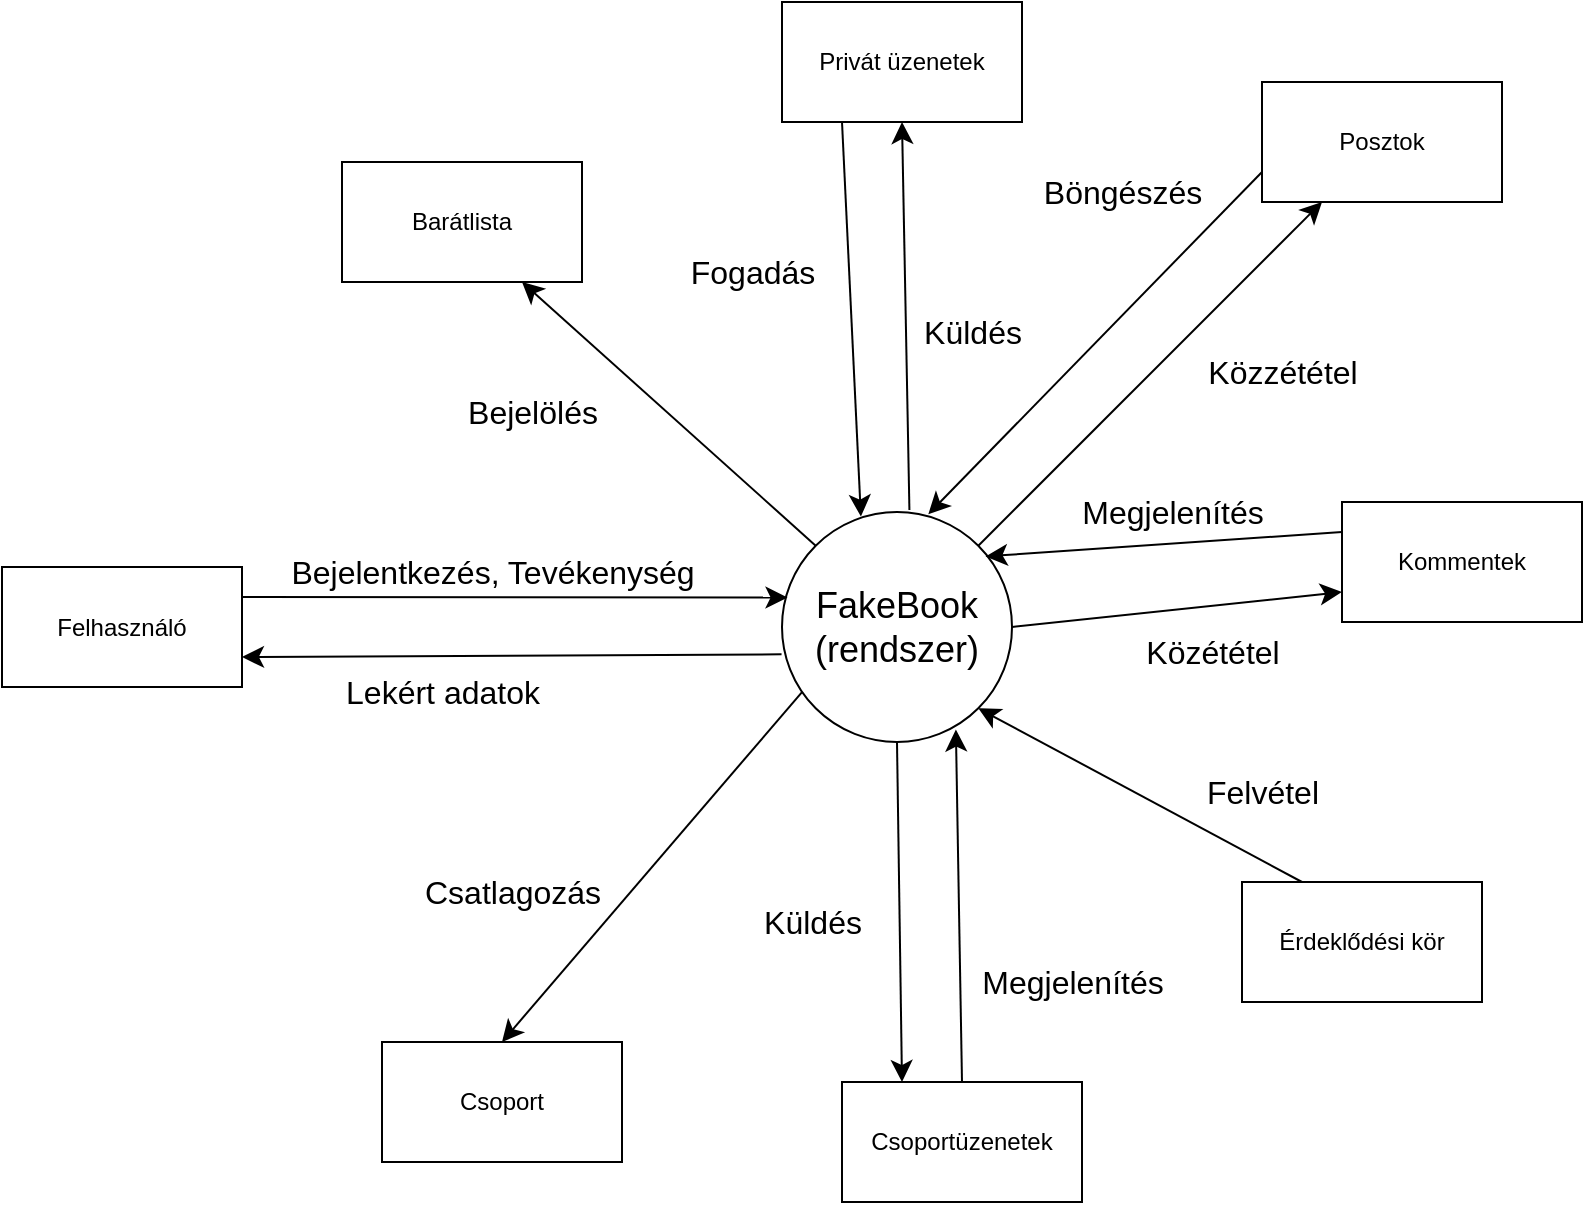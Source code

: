 <mxfile version="26.1.1" pages="7">
  <diagram name="0. szint" id="WsxF800MHR1ex04NqW6G">
    <mxGraphModel dx="2435" dy="1589" grid="1" gridSize="10" guides="1" tooltips="1" connect="1" arrows="1" fold="1" page="0" pageScale="1" pageWidth="2339" pageHeight="3300" math="0" shadow="0">
      <root>
        <mxCell id="0" />
        <mxCell id="1" parent="0" />
        <mxCell id="Yl-9ydT-v0HOnNL2ww_S-5" value="&lt;font style=&quot;font-size: 18px;&quot;&gt;FakeBook&lt;br&gt;(rendszer)&lt;/font&gt;" style="ellipse;whiteSpace=wrap;html=1;aspect=fixed;" vertex="1" parent="1">
          <mxGeometry x="-620" y="-425" width="115" height="115" as="geometry" />
        </mxCell>
        <mxCell id="Yl-9ydT-v0HOnNL2ww_S-6" value="Felhasználó" style="rounded=0;whiteSpace=wrap;html=1;" vertex="1" parent="1">
          <mxGeometry x="-1010" y="-397.5" width="120" height="60" as="geometry" />
        </mxCell>
        <mxCell id="Yl-9ydT-v0HOnNL2ww_S-7" value="Érdeklődési kör" style="rounded=0;whiteSpace=wrap;html=1;" vertex="1" parent="1">
          <mxGeometry x="-390" y="-240" width="120" height="60" as="geometry" />
        </mxCell>
        <mxCell id="Yl-9ydT-v0HOnNL2ww_S-8" value="Csoport" style="rounded=0;whiteSpace=wrap;html=1;" vertex="1" parent="1">
          <mxGeometry x="-820" y="-160" width="120" height="60" as="geometry" />
        </mxCell>
        <mxCell id="Yl-9ydT-v0HOnNL2ww_S-9" value="Csoportüzenetek" style="rounded=0;whiteSpace=wrap;html=1;" vertex="1" parent="1">
          <mxGeometry x="-590" y="-140" width="120" height="60" as="geometry" />
        </mxCell>
        <mxCell id="Yl-9ydT-v0HOnNL2ww_S-10" value="Privát üzenetek" style="rounded=0;whiteSpace=wrap;html=1;" vertex="1" parent="1">
          <mxGeometry x="-620" y="-680" width="120" height="60" as="geometry" />
        </mxCell>
        <mxCell id="Yl-9ydT-v0HOnNL2ww_S-11" value="Posztok" style="rounded=0;whiteSpace=wrap;html=1;" vertex="1" parent="1">
          <mxGeometry x="-380" y="-640" width="120" height="60" as="geometry" />
        </mxCell>
        <mxCell id="Yl-9ydT-v0HOnNL2ww_S-12" value="Kommentek" style="rounded=0;whiteSpace=wrap;html=1;" vertex="1" parent="1">
          <mxGeometry x="-340" y="-430" width="120" height="60" as="geometry" />
        </mxCell>
        <mxCell id="Yl-9ydT-v0HOnNL2ww_S-13" value="Barátlista" style="rounded=0;whiteSpace=wrap;html=1;" vertex="1" parent="1">
          <mxGeometry x="-840" y="-600" width="120" height="60" as="geometry" />
        </mxCell>
        <mxCell id="uj494glwMvfX--ccQNTS-1" style="edgeStyle=none;curved=1;rounded=0;orthogonalLoop=1;jettySize=auto;html=1;exitX=1;exitY=0.25;exitDx=0;exitDy=0;fontSize=12;startSize=8;endSize=8;entryX=0.024;entryY=0.372;entryDx=0;entryDy=0;entryPerimeter=0;" edge="1" parent="1" source="Yl-9ydT-v0HOnNL2ww_S-6" target="Yl-9ydT-v0HOnNL2ww_S-5">
          <mxGeometry relative="1" as="geometry">
            <mxPoint x="-640" y="-390" as="targetPoint" />
          </mxGeometry>
        </mxCell>
        <mxCell id="uj494glwMvfX--ccQNTS-2" style="edgeStyle=none;curved=1;rounded=0;orthogonalLoop=1;jettySize=auto;html=1;exitX=-0.002;exitY=0.619;exitDx=0;exitDy=0;fontSize=12;startSize=8;endSize=8;entryX=1;entryY=0.75;entryDx=0;entryDy=0;exitPerimeter=0;" edge="1" parent="1" source="Yl-9ydT-v0HOnNL2ww_S-5" target="Yl-9ydT-v0HOnNL2ww_S-6">
          <mxGeometry relative="1" as="geometry">
            <mxPoint x="-840" y="-300" as="sourcePoint" />
            <mxPoint x="-627" y="-300" as="targetPoint" />
          </mxGeometry>
        </mxCell>
        <mxCell id="uj494glwMvfX--ccQNTS-3" value="Bejelentkezés, Tevékenység" style="text;html=1;align=center;verticalAlign=middle;resizable=0;points=[];autosize=1;strokeColor=none;fillColor=none;fontSize=16;" vertex="1" parent="1">
          <mxGeometry x="-880" y="-410" width="230" height="30" as="geometry" />
        </mxCell>
        <mxCell id="uj494glwMvfX--ccQNTS-4" value="Lekért adatok" style="text;html=1;align=center;verticalAlign=middle;resizable=0;points=[];autosize=1;strokeColor=none;fillColor=none;fontSize=16;" vertex="1" parent="1">
          <mxGeometry x="-850" y="-350" width="120" height="30" as="geometry" />
        </mxCell>
        <mxCell id="uj494glwMvfX--ccQNTS-5" style="edgeStyle=none;curved=0;rounded=0;orthogonalLoop=1;jettySize=auto;html=1;exitX=0.087;exitY=0.783;exitDx=0;exitDy=0;fontSize=12;startSize=8;endSize=8;entryX=0.5;entryY=0;entryDx=0;entryDy=0;exitPerimeter=0;" edge="1" parent="1" source="Yl-9ydT-v0HOnNL2ww_S-5" target="Yl-9ydT-v0HOnNL2ww_S-8">
          <mxGeometry relative="1" as="geometry">
            <mxPoint x="-610" y="-200" as="sourcePoint" />
            <mxPoint x="-880" y="-198" as="targetPoint" />
            <Array as="points" />
          </mxGeometry>
        </mxCell>
        <mxCell id="uj494glwMvfX--ccQNTS-6" value="Csatlagozás" style="text;html=1;align=center;verticalAlign=middle;resizable=0;points=[];autosize=1;strokeColor=none;fillColor=none;fontSize=16;" vertex="1" parent="1">
          <mxGeometry x="-810" y="-250" width="110" height="30" as="geometry" />
        </mxCell>
        <mxCell id="uj494glwMvfX--ccQNTS-7" style="edgeStyle=none;curved=0;rounded=0;orthogonalLoop=1;jettySize=auto;html=1;exitX=0.5;exitY=1;exitDx=0;exitDy=0;fontSize=12;startSize=8;endSize=8;entryX=0.25;entryY=0;entryDx=0;entryDy=0;" edge="1" parent="1" source="Yl-9ydT-v0HOnNL2ww_S-5" target="Yl-9ydT-v0HOnNL2ww_S-9">
          <mxGeometry relative="1" as="geometry">
            <mxPoint x="-470" y="-221" as="sourcePoint" />
            <mxPoint x="-740" y="-219" as="targetPoint" />
          </mxGeometry>
        </mxCell>
        <mxCell id="uj494glwMvfX--ccQNTS-8" value="Küldés" style="text;html=1;align=center;verticalAlign=middle;resizable=0;points=[];autosize=1;strokeColor=none;fillColor=none;fontSize=16;" vertex="1" parent="1">
          <mxGeometry x="-640" y="-235" width="70" height="30" as="geometry" />
        </mxCell>
        <mxCell id="uj494glwMvfX--ccQNTS-9" style="edgeStyle=none;curved=1;rounded=0;orthogonalLoop=1;jettySize=auto;html=1;exitX=0.5;exitY=0;exitDx=0;exitDy=0;fontSize=12;startSize=8;endSize=8;entryX=0.756;entryY=0.946;entryDx=0;entryDy=0;entryPerimeter=0;" edge="1" parent="1" source="Yl-9ydT-v0HOnNL2ww_S-9" target="Yl-9ydT-v0HOnNL2ww_S-5">
          <mxGeometry relative="1" as="geometry">
            <mxPoint x="-430" y="-340" as="sourcePoint" />
            <mxPoint x="-428" y="-170" as="targetPoint" />
          </mxGeometry>
        </mxCell>
        <mxCell id="uj494glwMvfX--ccQNTS-10" value="Megjelenítés" style="text;html=1;align=center;verticalAlign=middle;resizable=0;points=[];autosize=1;strokeColor=none;fillColor=none;fontSize=16;" vertex="1" parent="1">
          <mxGeometry x="-530" y="-205" width="110" height="30" as="geometry" />
        </mxCell>
        <mxCell id="uj494glwMvfX--ccQNTS-11" value="Felvétel" style="text;html=1;align=center;verticalAlign=middle;resizable=0;points=[];autosize=1;strokeColor=none;fillColor=none;fontSize=16;" vertex="1" parent="1">
          <mxGeometry x="-420" y="-300" width="80" height="30" as="geometry" />
        </mxCell>
        <mxCell id="uj494glwMvfX--ccQNTS-12" style="edgeStyle=none;curved=0;rounded=0;orthogonalLoop=1;jettySize=auto;html=1;exitX=1;exitY=1;exitDx=0;exitDy=0;fontSize=12;startSize=8;endSize=8;entryX=0.25;entryY=0;entryDx=0;entryDy=0;startArrow=classic;startFill=1;endArrow=none;" edge="1" parent="1" source="Yl-9ydT-v0HOnNL2ww_S-5" target="Yl-9ydT-v0HOnNL2ww_S-7">
          <mxGeometry relative="1" as="geometry">
            <mxPoint x="-450" y="-370" as="sourcePoint" />
            <mxPoint x="-448" y="-200" as="targetPoint" />
            <Array as="points" />
          </mxGeometry>
        </mxCell>
        <mxCell id="uj494glwMvfX--ccQNTS-14" style="edgeStyle=none;curved=0;rounded=0;orthogonalLoop=1;jettySize=auto;html=1;exitX=0;exitY=0.75;exitDx=0;exitDy=0;fontSize=12;startSize=8;endSize=8;entryX=1;entryY=0.5;entryDx=0;entryDy=0;startArrow=classic;startFill=1;endArrow=none;" edge="1" parent="1" source="Yl-9ydT-v0HOnNL2ww_S-12" target="Yl-9ydT-v0HOnNL2ww_S-5">
          <mxGeometry relative="1" as="geometry">
            <mxPoint x="-260" y="-450" as="sourcePoint" />
            <mxPoint x="-450" y="-360" as="targetPoint" />
          </mxGeometry>
        </mxCell>
        <mxCell id="uj494glwMvfX--ccQNTS-15" value="Közététel" style="text;html=1;align=center;verticalAlign=middle;resizable=0;points=[];autosize=1;strokeColor=none;fillColor=none;fontSize=16;" vertex="1" parent="1">
          <mxGeometry x="-450" y="-370" width="90" height="30" as="geometry" />
        </mxCell>
        <mxCell id="uj494glwMvfX--ccQNTS-16" style="edgeStyle=none;curved=1;rounded=0;orthogonalLoop=1;jettySize=auto;html=1;exitX=0;exitY=0.25;exitDx=0;exitDy=0;fontSize=12;startSize=8;endSize=8;entryX=0.885;entryY=0.193;entryDx=0;entryDy=0;entryPerimeter=0;" edge="1" parent="1" source="Yl-9ydT-v0HOnNL2ww_S-12" target="Yl-9ydT-v0HOnNL2ww_S-5">
          <mxGeometry relative="1" as="geometry">
            <mxPoint x="-420" y="-374" as="sourcePoint" />
            <mxPoint x="-423" y="-550" as="targetPoint" />
          </mxGeometry>
        </mxCell>
        <mxCell id="uj494glwMvfX--ccQNTS-17" value="Megjelenítés" style="text;html=1;align=center;verticalAlign=middle;resizable=0;points=[];autosize=1;strokeColor=none;fillColor=none;fontSize=16;" vertex="1" parent="1">
          <mxGeometry x="-480" y="-440" width="110" height="30" as="geometry" />
        </mxCell>
        <mxCell id="uj494glwMvfX--ccQNTS-18" style="edgeStyle=none;curved=1;rounded=0;orthogonalLoop=1;jettySize=auto;html=1;exitX=0;exitY=0;exitDx=0;exitDy=0;fontSize=12;startSize=8;endSize=8;entryX=0.75;entryY=1;entryDx=0;entryDy=0;" edge="1" parent="1" source="Yl-9ydT-v0HOnNL2ww_S-5" target="Yl-9ydT-v0HOnNL2ww_S-13">
          <mxGeometry relative="1" as="geometry">
            <mxPoint x="-604.245" y="-452.345" as="sourcePoint" />
            <mxPoint x="-577" y="-540" as="targetPoint" />
          </mxGeometry>
        </mxCell>
        <mxCell id="uj494glwMvfX--ccQNTS-19" value="Bejelölés" style="text;html=1;align=center;verticalAlign=middle;resizable=0;points=[];autosize=1;strokeColor=none;fillColor=none;fontSize=16;" vertex="1" parent="1">
          <mxGeometry x="-790" y="-490" width="90" height="30" as="geometry" />
        </mxCell>
        <mxCell id="uj494glwMvfX--ccQNTS-20" style="edgeStyle=none;curved=1;rounded=0;orthogonalLoop=1;jettySize=auto;html=1;exitX=0.554;exitY=-0.009;exitDx=0;exitDy=0;fontSize=12;startSize=8;endSize=8;entryX=0.5;entryY=1;entryDx=0;entryDy=0;exitPerimeter=0;" edge="1" parent="1" source="Yl-9ydT-v0HOnNL2ww_S-5" target="Yl-9ydT-v0HOnNL2ww_S-10">
          <mxGeometry relative="1" as="geometry">
            <mxPoint x="-558.5" y="-397.5" as="sourcePoint" />
            <mxPoint x="-561.5" y="-573.5" as="targetPoint" />
          </mxGeometry>
        </mxCell>
        <mxCell id="uj494glwMvfX--ccQNTS-21" style="edgeStyle=none;curved=1;rounded=0;orthogonalLoop=1;jettySize=auto;html=1;exitX=0.25;exitY=1;exitDx=0;exitDy=0;fontSize=12;startSize=8;endSize=8;entryX=0.343;entryY=0.02;entryDx=0;entryDy=0;entryPerimeter=0;" edge="1" parent="1" source="Yl-9ydT-v0HOnNL2ww_S-10" target="Yl-9ydT-v0HOnNL2ww_S-5">
          <mxGeometry relative="1" as="geometry">
            <mxPoint x="-534" y="-412" as="sourcePoint" />
            <mxPoint x="-520" y="-610" as="targetPoint" />
          </mxGeometry>
        </mxCell>
        <mxCell id="uj494glwMvfX--ccQNTS-22" value="Küldés" style="text;html=1;align=center;verticalAlign=middle;resizable=0;points=[];autosize=1;strokeColor=none;fillColor=none;fontSize=16;" vertex="1" parent="1">
          <mxGeometry x="-560" y="-530" width="70" height="30" as="geometry" />
        </mxCell>
        <mxCell id="uj494glwMvfX--ccQNTS-23" value="Fogadás" style="text;html=1;align=center;verticalAlign=middle;resizable=0;points=[];autosize=1;strokeColor=none;fillColor=none;fontSize=16;" vertex="1" parent="1">
          <mxGeometry x="-680" y="-560" width="90" height="30" as="geometry" />
        </mxCell>
        <mxCell id="uj494glwMvfX--ccQNTS-24" style="edgeStyle=none;curved=1;rounded=0;orthogonalLoop=1;jettySize=auto;html=1;fontSize=12;startSize=8;endSize=8;entryX=0;entryY=0.75;entryDx=0;entryDy=0;exitX=0.636;exitY=0.01;exitDx=0;exitDy=0;exitPerimeter=0;startArrow=classic;startFill=1;endArrow=none;" edge="1" parent="1" source="Yl-9ydT-v0HOnNL2ww_S-5" target="Yl-9ydT-v0HOnNL2ww_S-11">
          <mxGeometry relative="1" as="geometry">
            <mxPoint x="-530" y="-450" as="sourcePoint" />
            <mxPoint x="-550" y="-610" as="targetPoint" />
          </mxGeometry>
        </mxCell>
        <mxCell id="uj494glwMvfX--ccQNTS-25" style="edgeStyle=none;curved=1;rounded=0;orthogonalLoop=1;jettySize=auto;html=1;fontSize=12;startSize=8;endSize=8;exitX=0.25;exitY=1;exitDx=0;exitDy=0;startArrow=classic;startFill=1;endArrow=none;" edge="1" parent="1" source="Yl-9ydT-v0HOnNL2ww_S-11" target="Yl-9ydT-v0HOnNL2ww_S-5">
          <mxGeometry relative="1" as="geometry">
            <mxPoint x="-350" y="-414" as="sourcePoint" />
            <mxPoint x="-183" y="-585" as="targetPoint" />
          </mxGeometry>
        </mxCell>
        <mxCell id="uj494glwMvfX--ccQNTS-26" value="Közzététel" style="text;html=1;align=center;verticalAlign=middle;resizable=0;points=[];autosize=1;strokeColor=none;fillColor=none;fontSize=16;" vertex="1" parent="1">
          <mxGeometry x="-420" y="-510" width="100" height="30" as="geometry" />
        </mxCell>
        <mxCell id="uj494glwMvfX--ccQNTS-27" value="Böngészés" style="text;html=1;align=center;verticalAlign=middle;resizable=0;points=[];autosize=1;strokeColor=none;fillColor=none;fontSize=16;" vertex="1" parent="1">
          <mxGeometry x="-500" y="-600" width="100" height="30" as="geometry" />
        </mxCell>
      </root>
    </mxGraphModel>
  </diagram>
  <diagram id="a_WndPUpp4FtFSQbFGAH" name="1. szint">
    <mxGraphModel dx="1450" dy="1071" grid="1" gridSize="10" guides="1" tooltips="1" connect="1" arrows="1" fold="1" page="0" pageScale="1" pageWidth="2339" pageHeight="3300" math="0" shadow="0">
      <root>
        <mxCell id="0" />
        <mxCell id="1" parent="0" />
        <mxCell id="RUB373bwEvXRfoKpJJ-u-1" value="Látogató" style="ellipse;whiteSpace=wrap;html=1;fontSize=16;" parent="1" vertex="1">
          <mxGeometry x="-340" y="-30" width="120" height="80" as="geometry" />
        </mxCell>
        <mxCell id="RUB373bwEvXRfoKpJJ-u-8" style="edgeStyle=none;curved=1;rounded=0;orthogonalLoop=1;jettySize=auto;html=1;entryX=1;entryY=1;entryDx=0;entryDy=0;fontSize=12;startSize=8;endSize=8;" parent="1" target="RUB373bwEvXRfoKpJJ-u-1" edge="1">
          <mxGeometry relative="1" as="geometry">
            <mxPoint y="40" as="sourcePoint" />
          </mxGeometry>
        </mxCell>
        <mxCell id="RUB373bwEvXRfoKpJJ-u-12" style="edgeStyle=none;curved=1;rounded=0;orthogonalLoop=1;jettySize=auto;html=1;exitX=1;exitY=0.5;exitDx=0;exitDy=0;entryX=0;entryY=0.5;entryDx=0;entryDy=0;fontSize=12;startSize=8;endSize=8;startArrow=classic;startFill=1;" parent="1" source="RUB373bwEvXRfoKpJJ-u-5" target="RUB373bwEvXRfoKpJJ-u-11" edge="1">
          <mxGeometry relative="1" as="geometry" />
        </mxCell>
        <mxCell id="RUB373bwEvXRfoKpJJ-u-5" value="1." style="swimlane;whiteSpace=wrap;html=1;" parent="1" vertex="1">
          <mxGeometry y="-70" width="200" height="160" as="geometry" />
        </mxCell>
        <mxCell id="RUB373bwEvXRfoKpJJ-u-6" value="Bejelentkezés" style="text;html=1;align=center;verticalAlign=middle;resizable=0;points=[];autosize=1;strokeColor=none;fillColor=none;fontSize=16;" parent="RUB373bwEvXRfoKpJJ-u-5" vertex="1">
          <mxGeometry x="40" y="85" width="120" height="30" as="geometry" />
        </mxCell>
        <mxCell id="RUB373bwEvXRfoKpJJ-u-7" value="" style="endArrow=classic;html=1;rounded=0;fontSize=12;startSize=8;endSize=8;curved=1;exitX=1;exitY=0;exitDx=0;exitDy=0;" parent="1" source="RUB373bwEvXRfoKpJJ-u-1" edge="1">
          <mxGeometry width="50" height="50" relative="1" as="geometry">
            <mxPoint x="-170" y="170" as="sourcePoint" />
            <mxPoint y="-18" as="targetPoint" />
          </mxGeometry>
        </mxCell>
        <mxCell id="RUB373bwEvXRfoKpJJ-u-9" value="Belépési adatok megadása" style="text;html=1;align=center;verticalAlign=middle;resizable=0;points=[];autosize=1;strokeColor=none;fillColor=none;fontSize=16;" parent="1" vertex="1">
          <mxGeometry x="-230" y="-50" width="220" height="30" as="geometry" />
        </mxCell>
        <mxCell id="RUB373bwEvXRfoKpJJ-u-10" value="Autentikáció" style="text;html=1;align=center;verticalAlign=middle;resizable=0;points=[];autosize=1;strokeColor=none;fillColor=none;fontSize=16;" parent="1" vertex="1">
          <mxGeometry x="-175" y="40" width="110" height="30" as="geometry" />
        </mxCell>
        <mxCell id="RUB373bwEvXRfoKpJJ-u-11" value="Hitelesítő szolgáltatás" style="rounded=0;whiteSpace=wrap;html=1;" parent="1" vertex="1">
          <mxGeometry x="342" y="-5" width="160" height="30" as="geometry" />
        </mxCell>
        <mxCell id="RUB373bwEvXRfoKpJJ-u-42" style="edgeStyle=none;curved=0;rounded=0;orthogonalLoop=1;jettySize=auto;html=1;exitX=1;exitY=1;exitDx=0;exitDy=0;fontSize=12;startSize=8;endSize=8;entryX=0;entryY=0.5;entryDx=0;entryDy=0;" parent="1" source="RUB373bwEvXRfoKpJJ-u-13" target="RUB373bwEvXRfoKpJJ-u-37" edge="1">
          <mxGeometry relative="1" as="geometry">
            <mxPoint x="-80" y="420" as="targetPoint" />
            <Array as="points">
              <mxPoint x="-238" y="455" />
            </Array>
          </mxGeometry>
        </mxCell>
        <mxCell id="RUB373bwEvXRfoKpJJ-u-47" style="edgeStyle=none;curved=0;rounded=0;orthogonalLoop=1;jettySize=auto;html=1;exitX=0;exitY=1;exitDx=0;exitDy=0;fontSize=12;startSize=8;endSize=8;entryX=0;entryY=0.5;entryDx=0;entryDy=0;" parent="1" source="RUB373bwEvXRfoKpJJ-u-13" target="RUB373bwEvXRfoKpJJ-u-48" edge="1">
          <mxGeometry relative="1" as="geometry">
            <mxPoint x="-20" y="620" as="targetPoint" />
            <Array as="points">
              <mxPoint x="-320" y="665" />
            </Array>
          </mxGeometry>
        </mxCell>
        <mxCell id="RUB373bwEvXRfoKpJJ-u-13" value="Belépett felhasználó" style="ellipse;whiteSpace=wrap;html=1;fontSize=16;" parent="1" vertex="1">
          <mxGeometry x="-340" y="205" width="120" height="80" as="geometry" />
        </mxCell>
        <mxCell id="RUB373bwEvXRfoKpJJ-u-15" style="edgeStyle=none;curved=1;rounded=0;orthogonalLoop=1;jettySize=auto;html=1;exitX=1;exitY=0.5;exitDx=0;exitDy=0;entryX=0;entryY=0.5;entryDx=0;entryDy=0;fontSize=12;startSize=8;endSize=8;startArrow=none;startFill=0;" parent="1" source="RUB373bwEvXRfoKpJJ-u-16" target="RUB373bwEvXRfoKpJJ-u-21" edge="1">
          <mxGeometry relative="1" as="geometry" />
        </mxCell>
        <mxCell id="RUB373bwEvXRfoKpJJ-u-16" value="2." style="swimlane;whiteSpace=wrap;html=1;startSize=23;" parent="1" vertex="1">
          <mxGeometry y="170" width="200" height="150" as="geometry" />
        </mxCell>
        <mxCell id="RUB373bwEvXRfoKpJJ-u-17" value="Üzenet küldés" style="text;html=1;align=center;verticalAlign=middle;resizable=0;points=[];autosize=1;strokeColor=none;fillColor=none;fontSize=16;" parent="RUB373bwEvXRfoKpJJ-u-16" vertex="1">
          <mxGeometry x="40" y="70" width="120" height="30" as="geometry" />
        </mxCell>
        <mxCell id="RUB373bwEvXRfoKpJJ-u-18" value="" style="endArrow=classic;html=1;rounded=0;fontSize=12;startSize=8;endSize=8;curved=1;exitX=1;exitY=0.5;exitDx=0;exitDy=0;entryX=0;entryY=0.5;entryDx=0;entryDy=0;" parent="1" source="RUB373bwEvXRfoKpJJ-u-13" target="RUB373bwEvXRfoKpJJ-u-16" edge="1">
          <mxGeometry width="50" height="50" relative="1" as="geometry">
            <mxPoint x="-170" y="410" as="sourcePoint" />
            <mxPoint y="242" as="targetPoint" />
          </mxGeometry>
        </mxCell>
        <mxCell id="RUB373bwEvXRfoKpJJ-u-19" value="Írás" style="text;html=1;align=center;verticalAlign=middle;resizable=0;points=[];autosize=1;strokeColor=none;fillColor=none;fontSize=16;" parent="1" vertex="1">
          <mxGeometry x="-145" y="205" width="50" height="30" as="geometry" />
        </mxCell>
        <mxCell id="RUB373bwEvXRfoKpJJ-u-21" value="Másik felhasználó" style="rounded=0;whiteSpace=wrap;html=1;" parent="1" vertex="1">
          <mxGeometry x="342" y="230" width="160" height="30" as="geometry" />
        </mxCell>
        <mxCell id="RUB373bwEvXRfoKpJJ-u-22" value="Rendszer&lt;div&gt;admin&lt;/div&gt;" style="ellipse;whiteSpace=wrap;html=1;fontSize=16;" parent="1" vertex="1">
          <mxGeometry x="-350" y="1100" width="120" height="80" as="geometry" />
        </mxCell>
        <mxCell id="RUB373bwEvXRfoKpJJ-u-24" style="edgeStyle=none;curved=1;rounded=0;orthogonalLoop=1;jettySize=auto;html=1;exitX=1;exitY=0.5;exitDx=0;exitDy=0;entryX=0;entryY=0.5;entryDx=0;entryDy=0;fontSize=12;startSize=8;endSize=8;startArrow=classic;startFill=1;" parent="1" source="RUB373bwEvXRfoKpJJ-u-25" target="RUB373bwEvXRfoKpJJ-u-30" edge="1">
          <mxGeometry relative="1" as="geometry" />
        </mxCell>
        <mxCell id="RUB373bwEvXRfoKpJJ-u-25" value="6." style="swimlane;whiteSpace=wrap;html=1;" parent="1" vertex="1">
          <mxGeometry y="1040" width="200" height="200" as="geometry" />
        </mxCell>
        <mxCell id="RUB373bwEvXRfoKpJJ-u-31" value="&lt;span style=&quot;font-size: 16px; text-wrap-mode: nowrap;&quot;&gt;Mások posztjainak és&lt;br&gt;&lt;/span&gt;&lt;span style=&quot;font-size: 16px; text-wrap-mode: nowrap; background-color: transparent; color: light-dark(rgb(0, 0, 0), rgb(255, 255, 255));&quot;&gt;kommenteinek törlése&lt;/span&gt;" style="text;html=1;align=center;verticalAlign=middle;rounded=0;whiteSpace=wrap;" parent="RUB373bwEvXRfoKpJJ-u-25" vertex="1">
          <mxGeometry y="24" width="200" height="176" as="geometry" />
        </mxCell>
        <mxCell id="RUB373bwEvXRfoKpJJ-u-27" value="" style="endArrow=classic;html=1;rounded=0;fontSize=12;startSize=8;endSize=8;curved=1;exitX=1;exitY=0.5;exitDx=0;exitDy=0;entryX=0;entryY=0.5;entryDx=0;entryDy=0;" parent="1" source="RUB373bwEvXRfoKpJJ-u-22" target="RUB373bwEvXRfoKpJJ-u-25" edge="1">
          <mxGeometry width="50" height="50" relative="1" as="geometry">
            <mxPoint x="-180" y="1280" as="sourcePoint" />
            <mxPoint x="-10" y="1112" as="targetPoint" />
          </mxGeometry>
        </mxCell>
        <mxCell id="RUB373bwEvXRfoKpJJ-u-28" value="Választás" style="text;html=1;align=center;verticalAlign=middle;resizable=0;points=[];autosize=1;strokeColor=none;fillColor=none;fontSize=16;" parent="1" vertex="1">
          <mxGeometry x="-165" y="1110" width="90" height="30" as="geometry" />
        </mxCell>
        <mxCell id="RUB373bwEvXRfoKpJJ-u-30" value="Posztok és kommentek" style="rounded=0;whiteSpace=wrap;html=1;" parent="1" vertex="1">
          <mxGeometry x="342" y="1125" width="160" height="30" as="geometry" />
        </mxCell>
        <mxCell id="RUB373bwEvXRfoKpJJ-u-36" style="edgeStyle=none;curved=1;rounded=0;orthogonalLoop=1;jettySize=auto;html=1;exitX=1;exitY=0.25;exitDx=0;exitDy=0;entryX=0;entryY=0.5;entryDx=0;entryDy=0;fontSize=12;startSize=8;endSize=8;startArrow=classic;startFill=1;endArrow=none;" parent="1" source="RUB373bwEvXRfoKpJJ-u-37" target="RUB373bwEvXRfoKpJJ-u-39" edge="1">
          <mxGeometry relative="1" as="geometry" />
        </mxCell>
        <mxCell id="RUB373bwEvXRfoKpJJ-u-43" style="edgeStyle=none;curved=0;rounded=0;orthogonalLoop=1;jettySize=auto;html=1;exitX=0;exitY=0.75;exitDx=0;exitDy=0;fontSize=12;startSize=8;endSize=8;entryX=0.5;entryY=1;entryDx=0;entryDy=0;" parent="1" source="RUB373bwEvXRfoKpJJ-u-37" target="RUB373bwEvXRfoKpJJ-u-13" edge="1">
          <mxGeometry relative="1" as="geometry">
            <mxPoint x="-270" y="492.429" as="targetPoint" />
            <Array as="points">
              <mxPoint x="-280" y="490" />
            </Array>
          </mxGeometry>
        </mxCell>
        <mxCell id="RUB373bwEvXRfoKpJJ-u-37" value="3." style="swimlane;whiteSpace=wrap;html=1;startSize=23;" parent="1" vertex="1">
          <mxGeometry y="380" width="200" height="150" as="geometry" />
        </mxCell>
        <mxCell id="RUB373bwEvXRfoKpJJ-u-38" value="Posztolás és&lt;br&gt;kommentelés" style="text;html=1;align=center;verticalAlign=middle;resizable=0;points=[];autosize=1;strokeColor=none;fillColor=none;fontSize=16;" parent="RUB373bwEvXRfoKpJJ-u-37" vertex="1">
          <mxGeometry x="40" y="60" width="120" height="50" as="geometry" />
        </mxCell>
        <mxCell id="RUB373bwEvXRfoKpJJ-u-39" value="Eddigiek" style="rounded=0;whiteSpace=wrap;html=1;" parent="1" vertex="1">
          <mxGeometry x="342" y="403" width="160" height="30" as="geometry" />
        </mxCell>
        <mxCell id="RUB373bwEvXRfoKpJJ-u-40" style="edgeStyle=none;curved=1;rounded=0;orthogonalLoop=1;jettySize=auto;html=1;exitX=1;exitY=0.75;exitDx=0;exitDy=0;fontSize=12;startSize=8;endSize=8;startArrow=none;startFill=0;entryX=0;entryY=0.5;entryDx=0;entryDy=0;" parent="1" source="RUB373bwEvXRfoKpJJ-u-37" target="RUB373bwEvXRfoKpJJ-u-41" edge="1">
          <mxGeometry relative="1" as="geometry">
            <mxPoint x="220" y="470" as="sourcePoint" />
            <mxPoint x="290" y="510" as="targetPoint" />
          </mxGeometry>
        </mxCell>
        <mxCell id="RUB373bwEvXRfoKpJJ-u-41" value="Létrehozás vagy Saját&lt;br&gt;módosítása és törlése" style="rounded=0;whiteSpace=wrap;html=1;" parent="1" vertex="1">
          <mxGeometry x="342" y="462" width="160" height="62" as="geometry" />
        </mxCell>
        <mxCell id="RUB373bwEvXRfoKpJJ-u-45" value="Közzététel" style="text;html=1;align=center;verticalAlign=middle;resizable=0;points=[];autosize=1;strokeColor=none;fillColor=none;fontSize=16;" parent="1" vertex="1">
          <mxGeometry x="-186" y="420" width="100" height="30" as="geometry" />
        </mxCell>
        <mxCell id="RUB373bwEvXRfoKpJJ-u-46" value="Megtekintés" style="text;html=1;align=center;verticalAlign=middle;resizable=0;points=[];autosize=1;strokeColor=none;fillColor=none;fontSize=16;" parent="1" vertex="1">
          <mxGeometry x="-191" y="500" width="110" height="30" as="geometry" />
        </mxCell>
        <mxCell id="RUB373bwEvXRfoKpJJ-u-48" value="4." style="swimlane;whiteSpace=wrap;html=1;startSize=23;" parent="1" vertex="1">
          <mxGeometry y="590" width="200" height="150" as="geometry" />
        </mxCell>
        <mxCell id="RUB373bwEvXRfoKpJJ-u-49" value="Csoporttevékenység" style="text;html=1;align=center;verticalAlign=middle;resizable=0;points=[];autosize=1;strokeColor=none;fillColor=none;fontSize=16;" parent="RUB373bwEvXRfoKpJJ-u-48" vertex="1">
          <mxGeometry x="15" y="70" width="170" height="30" as="geometry" />
        </mxCell>
        <mxCell id="RUB373bwEvXRfoKpJJ-u-50" value="Belépés és üzenetküldés" style="text;html=1;align=center;verticalAlign=middle;resizable=0;points=[];autosize=1;strokeColor=none;fillColor=none;fontSize=16;" parent="1" vertex="1">
          <mxGeometry x="-250" y="630" width="200" height="30" as="geometry" />
        </mxCell>
        <mxCell id="RUB373bwEvXRfoKpJJ-u-51" style="edgeStyle=none;curved=1;rounded=0;orthogonalLoop=1;jettySize=auto;html=1;exitX=1;exitY=0.25;exitDx=0;exitDy=0;entryX=0;entryY=0.5;entryDx=0;entryDy=0;fontSize=12;startSize=8;endSize=8;startArrow=classic;startFill=1;endArrow=none;" parent="1" source="RUB373bwEvXRfoKpJJ-u-48" target="RUB373bwEvXRfoKpJJ-u-52" edge="1">
          <mxGeometry relative="1" as="geometry">
            <mxPoint x="220" y="619.5" as="sourcePoint" />
          </mxGeometry>
        </mxCell>
        <mxCell id="RUB373bwEvXRfoKpJJ-u-52" value="Üzenetek" style="rounded=0;whiteSpace=wrap;html=1;" parent="1" vertex="1">
          <mxGeometry x="342" y="613" width="160" height="30" as="geometry" />
        </mxCell>
        <mxCell id="RUB373bwEvXRfoKpJJ-u-53" style="edgeStyle=none;curved=1;rounded=0;orthogonalLoop=1;jettySize=auto;html=1;fontSize=12;startSize=8;endSize=8;startArrow=none;startFill=0;entryX=0;entryY=0.5;entryDx=0;entryDy=0;" parent="1" target="RUB373bwEvXRfoKpJJ-u-55" edge="1">
          <mxGeometry relative="1" as="geometry">
            <mxPoint x="200" y="675" as="sourcePoint" />
            <mxPoint x="342.0" y="703" as="targetPoint" />
          </mxGeometry>
        </mxCell>
        <mxCell id="RUB373bwEvXRfoKpJJ-u-55" value="Új üzenet" style="rounded=0;whiteSpace=wrap;html=1;" parent="1" vertex="1">
          <mxGeometry x="342" y="660" width="160" height="30" as="geometry" />
        </mxCell>
        <mxCell id="RUB373bwEvXRfoKpJJ-u-56" value="Belépés" style="rounded=0;whiteSpace=wrap;html=1;" parent="1" vertex="1">
          <mxGeometry x="342" y="710" width="160" height="30" as="geometry" />
        </mxCell>
        <mxCell id="RUB373bwEvXRfoKpJJ-u-57" style="edgeStyle=none;curved=1;rounded=0;orthogonalLoop=1;jettySize=auto;html=1;fontSize=12;startSize=8;endSize=8;startArrow=none;startFill=0;entryX=0;entryY=0.5;entryDx=0;entryDy=0;" parent="1" target="RUB373bwEvXRfoKpJJ-u-56" edge="1">
          <mxGeometry relative="1" as="geometry">
            <mxPoint x="200" y="725" as="sourcePoint" />
            <mxPoint x="352" y="685" as="targetPoint" />
          </mxGeometry>
        </mxCell>
        <mxCell id="zCkcXHPI6e-MMtmJv_4C-1" value="Csoport&lt;div&gt;admin&lt;/div&gt;" style="ellipse;whiteSpace=wrap;html=1;fontSize=16;" parent="1" vertex="1">
          <mxGeometry x="-350" y="850" width="120" height="80" as="geometry" />
        </mxCell>
        <mxCell id="zCkcXHPI6e-MMtmJv_4C-2" style="edgeStyle=none;curved=1;rounded=0;orthogonalLoop=1;jettySize=auto;html=1;exitX=1;exitY=0.25;exitDx=0;exitDy=0;entryX=0;entryY=0.5;entryDx=0;entryDy=0;fontSize=12;startSize=8;endSize=8;startArrow=classic;startFill=1;" parent="1" source="zCkcXHPI6e-MMtmJv_4C-4" target="zCkcXHPI6e-MMtmJv_4C-7" edge="1">
          <mxGeometry relative="1" as="geometry" />
        </mxCell>
        <mxCell id="zCkcXHPI6e-MMtmJv_4C-3" value="5." style="swimlane;whiteSpace=wrap;html=1;" parent="1" vertex="1">
          <mxGeometry y="790" width="200" height="200" as="geometry" />
        </mxCell>
        <mxCell id="zCkcXHPI6e-MMtmJv_4C-4" value="&lt;span style=&quot;font-size: 16px; text-wrap-mode: nowrap;&quot;&gt;Tagok és Csoportüzenetek&lt;br&gt;eltávolítása&lt;/span&gt;" style="text;html=1;align=center;verticalAlign=middle;rounded=0;whiteSpace=wrap;" parent="zCkcXHPI6e-MMtmJv_4C-3" vertex="1">
          <mxGeometry y="24" width="200" height="176" as="geometry" />
        </mxCell>
        <mxCell id="zCkcXHPI6e-MMtmJv_4C-5" value="" style="endArrow=classic;html=1;rounded=0;fontSize=12;startSize=8;endSize=8;curved=1;exitX=1;exitY=0.5;exitDx=0;exitDy=0;entryX=0;entryY=0.5;entryDx=0;entryDy=0;" parent="1" source="zCkcXHPI6e-MMtmJv_4C-1" target="zCkcXHPI6e-MMtmJv_4C-3" edge="1">
          <mxGeometry width="50" height="50" relative="1" as="geometry">
            <mxPoint x="-180" y="1030" as="sourcePoint" />
            <mxPoint x="-10" y="862" as="targetPoint" />
          </mxGeometry>
        </mxCell>
        <mxCell id="zCkcXHPI6e-MMtmJv_4C-6" value="Választás" style="text;html=1;align=center;verticalAlign=middle;resizable=0;points=[];autosize=1;strokeColor=none;fillColor=none;fontSize=16;" parent="1" vertex="1">
          <mxGeometry x="-165" y="860" width="90" height="30" as="geometry" />
        </mxCell>
        <mxCell id="zCkcXHPI6e-MMtmJv_4C-7" value="Tagok" style="rounded=0;whiteSpace=wrap;html=1;" parent="1" vertex="1">
          <mxGeometry x="342" y="844" width="160" height="30" as="geometry" />
        </mxCell>
        <mxCell id="iAcaVGkPCC3Kf3WWxgr8-1" style="edgeStyle=none;curved=1;rounded=0;orthogonalLoop=1;jettySize=auto;html=1;entryX=0;entryY=0.5;entryDx=0;entryDy=0;fontSize=12;startSize=8;endSize=8;startArrow=classic;startFill=1;exitX=1;exitY=0.75;exitDx=0;exitDy=0;" parent="1" source="zCkcXHPI6e-MMtmJv_4C-4" target="iAcaVGkPCC3Kf3WWxgr8-2" edge="1">
          <mxGeometry relative="1" as="geometry">
            <mxPoint x="220" y="930" as="sourcePoint" />
          </mxGeometry>
        </mxCell>
        <mxCell id="iAcaVGkPCC3Kf3WWxgr8-2" value="Csoportüzenetek" style="rounded=0;whiteSpace=wrap;html=1;" parent="1" vertex="1">
          <mxGeometry x="342" y="930" width="160" height="30" as="geometry" />
        </mxCell>
      </root>
    </mxGraphModel>
  </diagram>
  <diagram id="xeDfpq4wZ6i5wJH6wQYs" name="2. szint - 3">
    <mxGraphModel dx="1755" dy="1410" grid="1" gridSize="10" guides="1" tooltips="1" connect="1" arrows="1" fold="1" page="0" pageScale="1" pageWidth="2339" pageHeight="3300" math="0" shadow="0">
      <root>
        <mxCell id="0" />
        <mxCell id="1" parent="0" />
        <mxCell id="zYp3o8j_0oEGGXlo77yW-4" style="edgeStyle=none;curved=1;rounded=0;orthogonalLoop=1;jettySize=auto;html=1;exitX=1;exitY=0.5;exitDx=0;exitDy=0;entryX=0;entryY=0.5;entryDx=0;entryDy=0;fontSize=12;startSize=8;endSize=8;" edge="1" parent="1" source="PwVSWXm5tLKI6PJ6oRd2-1" target="zYp3o8j_0oEGGXlo77yW-2">
          <mxGeometry relative="1" as="geometry" />
        </mxCell>
        <mxCell id="9fcKyUQ-nRJT0NuBSKNh-6" style="edgeStyle=none;curved=0;rounded=0;orthogonalLoop=1;jettySize=auto;html=1;exitX=1;exitY=1;exitDx=0;exitDy=0;entryX=0;entryY=0.5;entryDx=0;entryDy=0;fontSize=12;startSize=8;endSize=8;" edge="1" parent="1" source="PwVSWXm5tLKI6PJ6oRd2-1" target="9fcKyUQ-nRJT0NuBSKNh-1">
          <mxGeometry relative="1" as="geometry">
            <Array as="points">
              <mxPoint x="-317" y="-345" />
            </Array>
          </mxGeometry>
        </mxCell>
        <mxCell id="PwVSWXm5tLKI6PJ6oRd2-1" value="Belépett felhasználó" style="ellipse;whiteSpace=wrap;html=1;fontSize=16;" vertex="1" parent="1">
          <mxGeometry x="-420" y="-535" width="120" height="80" as="geometry" />
        </mxCell>
        <mxCell id="PswIneVML8PJ1jF52m63-1" value="3." style="swimlane;whiteSpace=wrap;html=1;" vertex="1" parent="1">
          <mxGeometry x="-140" y="-610" width="350" height="510" as="geometry" />
        </mxCell>
        <mxCell id="zYp3o8j_0oEGGXlo77yW-2" value="3.1" style="swimlane;whiteSpace=wrap;html=1;" vertex="1" parent="PswIneVML8PJ1jF52m63-1">
          <mxGeometry x="75" y="60" width="200" height="110" as="geometry" />
        </mxCell>
        <mxCell id="zYp3o8j_0oEGGXlo77yW-3" value="Poszt közzététele" style="text;html=1;align=center;verticalAlign=middle;whiteSpace=wrap;rounded=0;" vertex="1" parent="zYp3o8j_0oEGGXlo77yW-2">
          <mxGeometry x="70" y="40" width="60" height="30" as="geometry" />
        </mxCell>
        <mxCell id="9fcKyUQ-nRJT0NuBSKNh-1" value="3.2" style="swimlane;whiteSpace=wrap;html=1;" vertex="1" parent="PswIneVML8PJ1jF52m63-1">
          <mxGeometry x="75" y="210" width="200" height="110" as="geometry" />
        </mxCell>
        <mxCell id="9fcKyUQ-nRJT0NuBSKNh-2" value="Saját posztok és kommentek szerkesztése, törlése" style="text;html=1;align=center;verticalAlign=middle;whiteSpace=wrap;rounded=0;" vertex="1" parent="9fcKyUQ-nRJT0NuBSKNh-1">
          <mxGeometry x="35" y="30" width="130" height="60" as="geometry" />
        </mxCell>
        <mxCell id="9fcKyUQ-nRJT0NuBSKNh-7" value="3.3" style="swimlane;whiteSpace=wrap;html=1;" vertex="1" parent="PswIneVML8PJ1jF52m63-1">
          <mxGeometry x="75" y="360" width="200" height="110" as="geometry" />
        </mxCell>
        <mxCell id="9fcKyUQ-nRJT0NuBSKNh-8" value="Mások posztjainak és kommentjeinek törlése" style="text;html=1;align=center;verticalAlign=middle;whiteSpace=wrap;rounded=0;" vertex="1" parent="9fcKyUQ-nRJT0NuBSKNh-7">
          <mxGeometry x="35" y="30" width="130" height="60" as="geometry" />
        </mxCell>
        <mxCell id="9fcKyUQ-nRJT0NuBSKNh-9" style="edgeStyle=none;curved=1;rounded=0;orthogonalLoop=1;jettySize=auto;html=1;exitX=1;exitY=0.5;exitDx=0;exitDy=0;entryX=0;entryY=0.5;entryDx=0;entryDy=0;fontSize=12;startSize=8;endSize=8;" edge="1" parent="1" source="zYp3o8j_0oEGGXlo77yW-1" target="9fcKyUQ-nRJT0NuBSKNh-7">
          <mxGeometry relative="1" as="geometry" />
        </mxCell>
        <mxCell id="zYp3o8j_0oEGGXlo77yW-1" value="Rendszer&lt;br&gt;admin" style="ellipse;whiteSpace=wrap;html=1;fontSize=16;" vertex="1" parent="1">
          <mxGeometry x="-420" y="-235" width="120" height="80" as="geometry" />
        </mxCell>
        <mxCell id="zYp3o8j_0oEGGXlo77yW-5" value="Posztok és kommentek" style="rounded=0;whiteSpace=wrap;html=1;" vertex="1" parent="1">
          <mxGeometry x="380" y="-370" width="120" height="60" as="geometry" />
        </mxCell>
        <mxCell id="zYp3o8j_0oEGGXlo77yW-6" style="edgeStyle=none;curved=1;rounded=0;orthogonalLoop=1;jettySize=auto;html=1;exitX=1;exitY=0.5;exitDx=0;exitDy=0;entryX=0;entryY=0.25;entryDx=0;entryDy=0;fontSize=12;startSize=8;endSize=8;" edge="1" parent="1" source="zYp3o8j_0oEGGXlo77yW-2" target="zYp3o8j_0oEGGXlo77yW-5">
          <mxGeometry relative="1" as="geometry" />
        </mxCell>
        <mxCell id="zYp3o8j_0oEGGXlo77yW-7" value="Megírás" style="text;html=1;align=center;verticalAlign=middle;resizable=0;points=[];autosize=1;strokeColor=none;fillColor=none;fontSize=16;" vertex="1" parent="1">
          <mxGeometry x="-220" y="-525" width="80" height="30" as="geometry" />
        </mxCell>
        <mxCell id="9fcKyUQ-nRJT0NuBSKNh-3" style="edgeStyle=none;curved=1;rounded=0;orthogonalLoop=1;jettySize=auto;html=1;entryX=0;entryY=0.5;entryDx=0;entryDy=0;fontSize=12;startSize=8;endSize=8;startArrow=classic;startFill=1;exitX=1;exitY=0.5;exitDx=0;exitDy=0;" edge="1" parent="1" source="9fcKyUQ-nRJT0NuBSKNh-1" target="zYp3o8j_0oEGGXlo77yW-5">
          <mxGeometry relative="1" as="geometry">
            <mxPoint x="150" y="-310" as="sourcePoint" />
          </mxGeometry>
        </mxCell>
        <mxCell id="9fcKyUQ-nRJT0NuBSKNh-10" value="Választás (és módosítás)" style="text;html=1;align=center;verticalAlign=middle;resizable=0;points=[];autosize=1;strokeColor=none;fillColor=none;fontSize=16;" vertex="1" parent="1">
          <mxGeometry x="-340" y="-340" width="200" height="30" as="geometry" />
        </mxCell>
        <mxCell id="9fcKyUQ-nRJT0NuBSKNh-11" value="Választás" style="text;html=1;align=center;verticalAlign=middle;resizable=0;points=[];autosize=1;strokeColor=none;fillColor=none;fontSize=16;" vertex="1" parent="1">
          <mxGeometry x="-250" y="-185" width="90" height="30" as="geometry" />
        </mxCell>
        <mxCell id="9fcKyUQ-nRJT0NuBSKNh-12" style="edgeStyle=none;curved=1;rounded=0;orthogonalLoop=1;jettySize=auto;html=1;exitX=1;exitY=0.5;exitDx=0;exitDy=0;entryX=0;entryY=0.75;entryDx=0;entryDy=0;fontSize=12;startSize=8;endSize=8;" edge="1" parent="1" source="9fcKyUQ-nRJT0NuBSKNh-7" target="zYp3o8j_0oEGGXlo77yW-5">
          <mxGeometry relative="1" as="geometry" />
        </mxCell>
        <mxCell id="Bn3HAnNd94ovk5q4wG6n-1" value="" style="endArrow=none;html=1;rounded=0;fontSize=12;startSize=8;endSize=8;curved=1;exitX=0.5;exitY=0;exitDx=0;exitDy=0;entryX=0.5;entryY=1;entryDx=0;entryDy=0;startArrow=classic;startFill=1;" edge="1" parent="1" source="zYp3o8j_0oEGGXlo77yW-1" target="PwVSWXm5tLKI6PJ6oRd2-1">
          <mxGeometry width="50" height="50" relative="1" as="geometry">
            <mxPoint x="-460" y="-310" as="sourcePoint" />
            <mxPoint x="-410" y="-360" as="targetPoint" />
          </mxGeometry>
        </mxCell>
        <mxCell id="Bn3HAnNd94ovk5q4wG6n-2" value="Jogöröklődés" style="text;html=1;align=center;verticalAlign=middle;resizable=0;points=[];autosize=1;strokeColor=none;fillColor=none;fontSize=16;" vertex="1" parent="1">
          <mxGeometry x="-490" y="-370" width="120" height="30" as="geometry" />
        </mxCell>
      </root>
    </mxGraphModel>
  </diagram>
  <diagram name="2. szint - 4" id="9b3LgZDGaoSLOso0d1KG">
    <mxGraphModel dx="1640" dy="1337" grid="1" gridSize="10" guides="1" tooltips="1" connect="1" arrows="1" fold="1" page="0" pageScale="1" pageWidth="2339" pageHeight="3300" math="0" shadow="0">
      <root>
        <mxCell id="WUi4EevdhT8x67gwIgUz-0" />
        <mxCell id="WUi4EevdhT8x67gwIgUz-1" parent="WUi4EevdhT8x67gwIgUz-0" />
        <mxCell id="WUi4EevdhT8x67gwIgUz-2" style="edgeStyle=none;curved=1;rounded=0;orthogonalLoop=1;jettySize=auto;html=1;exitX=1;exitY=0.5;exitDx=0;exitDy=0;entryX=0;entryY=0.5;entryDx=0;entryDy=0;fontSize=12;startSize=8;endSize=8;" edge="1" parent="WUi4EevdhT8x67gwIgUz-1" source="WUi4EevdhT8x67gwIgUz-4" target="WUi4EevdhT8x67gwIgUz-6">
          <mxGeometry relative="1" as="geometry" />
        </mxCell>
        <mxCell id="WUi4EevdhT8x67gwIgUz-3" style="edgeStyle=none;curved=0;rounded=0;orthogonalLoop=1;jettySize=auto;html=1;exitX=1;exitY=1;exitDx=0;exitDy=0;entryX=0;entryY=0.5;entryDx=0;entryDy=0;fontSize=12;startSize=8;endSize=8;" edge="1" parent="WUi4EevdhT8x67gwIgUz-1" source="WUi4EevdhT8x67gwIgUz-4" target="WUi4EevdhT8x67gwIgUz-8">
          <mxGeometry relative="1" as="geometry">
            <Array as="points">
              <mxPoint x="-318" y="-345" />
            </Array>
          </mxGeometry>
        </mxCell>
        <mxCell id="q5HHBYtIqlNOPxNjhWoM-0" style="edgeStyle=none;curved=1;rounded=0;orthogonalLoop=1;jettySize=auto;html=1;exitX=0.5;exitY=1;exitDx=0;exitDy=0;entryX=0.5;entryY=0;entryDx=0;entryDy=0;fontSize=12;startSize=8;endSize=8;" edge="1" parent="WUi4EevdhT8x67gwIgUz-1" source="WUi4EevdhT8x67gwIgUz-4" target="WUi4EevdhT8x67gwIgUz-13">
          <mxGeometry relative="1" as="geometry" />
        </mxCell>
        <mxCell id="WUi4EevdhT8x67gwIgUz-4" value="Csoporttag" style="ellipse;whiteSpace=wrap;html=1;fontSize=16;" vertex="1" parent="WUi4EevdhT8x67gwIgUz-1">
          <mxGeometry x="-420" y="-535" width="120" height="80" as="geometry" />
        </mxCell>
        <mxCell id="WUi4EevdhT8x67gwIgUz-5" value="4." style="swimlane;whiteSpace=wrap;html=1;" vertex="1" parent="WUi4EevdhT8x67gwIgUz-1">
          <mxGeometry x="-140" y="-610" width="350" height="680" as="geometry" />
        </mxCell>
        <mxCell id="WUi4EevdhT8x67gwIgUz-6" value="4.1" style="swimlane;whiteSpace=wrap;html=1;" vertex="1" parent="WUi4EevdhT8x67gwIgUz-5">
          <mxGeometry x="75" y="60" width="200" height="110" as="geometry" />
        </mxCell>
        <mxCell id="WUi4EevdhT8x67gwIgUz-7" value="Csatlakozás" style="text;html=1;align=center;verticalAlign=middle;whiteSpace=wrap;rounded=0;" vertex="1" parent="WUi4EevdhT8x67gwIgUz-6">
          <mxGeometry x="70" y="40" width="60" height="30" as="geometry" />
        </mxCell>
        <mxCell id="WUi4EevdhT8x67gwIgUz-8" value="4.2" style="swimlane;whiteSpace=wrap;html=1;" vertex="1" parent="WUi4EevdhT8x67gwIgUz-5">
          <mxGeometry x="75" y="210" width="200" height="110" as="geometry" />
        </mxCell>
        <mxCell id="WUi4EevdhT8x67gwIgUz-9" value="Üzenés csoportnak és saját üzenetek átírása, törlése" style="text;html=1;align=center;verticalAlign=middle;whiteSpace=wrap;rounded=0;" vertex="1" parent="WUi4EevdhT8x67gwIgUz-8">
          <mxGeometry x="35" y="30" width="130" height="60" as="geometry" />
        </mxCell>
        <mxCell id="WUi4EevdhT8x67gwIgUz-10" value="4.3" style="swimlane;whiteSpace=wrap;html=1;" vertex="1" parent="WUi4EevdhT8x67gwIgUz-5">
          <mxGeometry x="75" y="360" width="200" height="110" as="geometry" />
        </mxCell>
        <mxCell id="WUi4EevdhT8x67gwIgUz-11" value="Mások üzeneteinek törlése" style="text;html=1;align=center;verticalAlign=middle;whiteSpace=wrap;rounded=0;" vertex="1" parent="WUi4EevdhT8x67gwIgUz-10">
          <mxGeometry x="35" y="30" width="130" height="60" as="geometry" />
        </mxCell>
        <mxCell id="TX2EfoChb_tTHrKvhLvO-0" value="4.4" style="swimlane;whiteSpace=wrap;html=1;" vertex="1" parent="WUi4EevdhT8x67gwIgUz-5">
          <mxGeometry x="75" y="510" width="200" height="110" as="geometry" />
        </mxCell>
        <mxCell id="TX2EfoChb_tTHrKvhLvO-1" value="Csoporttagok kidobása" style="text;html=1;align=center;verticalAlign=middle;whiteSpace=wrap;rounded=0;" vertex="1" parent="TX2EfoChb_tTHrKvhLvO-0">
          <mxGeometry x="35" y="30" width="130" height="60" as="geometry" />
        </mxCell>
        <mxCell id="WUi4EevdhT8x67gwIgUz-12" style="edgeStyle=none;curved=1;rounded=0;orthogonalLoop=1;jettySize=auto;html=1;exitX=1;exitY=0.5;exitDx=0;exitDy=0;entryX=0;entryY=0.5;entryDx=0;entryDy=0;fontSize=12;startSize=8;endSize=8;" edge="1" parent="WUi4EevdhT8x67gwIgUz-1" source="WUi4EevdhT8x67gwIgUz-13" target="WUi4EevdhT8x67gwIgUz-10">
          <mxGeometry relative="1" as="geometry" />
        </mxCell>
        <mxCell id="TX2EfoChb_tTHrKvhLvO-2" style="edgeStyle=none;curved=0;rounded=0;orthogonalLoop=1;jettySize=auto;html=1;exitX=0.5;exitY=1;exitDx=0;exitDy=0;entryX=0;entryY=0.5;entryDx=0;entryDy=0;fontSize=12;startSize=8;endSize=8;" edge="1" parent="WUi4EevdhT8x67gwIgUz-1" source="WUi4EevdhT8x67gwIgUz-13" target="TX2EfoChb_tTHrKvhLvO-0">
          <mxGeometry relative="1" as="geometry">
            <Array as="points">
              <mxPoint x="-360" y="-45" />
            </Array>
          </mxGeometry>
        </mxCell>
        <mxCell id="WUi4EevdhT8x67gwIgUz-13" value="Csoport&lt;br&gt;admin" style="ellipse;whiteSpace=wrap;html=1;fontSize=16;" vertex="1" parent="WUi4EevdhT8x67gwIgUz-1">
          <mxGeometry x="-420" y="-235" width="120" height="80" as="geometry" />
        </mxCell>
        <mxCell id="WUi4EevdhT8x67gwIgUz-14" value="Csoportüzenetek" style="rounded=0;whiteSpace=wrap;html=1;" vertex="1" parent="WUi4EevdhT8x67gwIgUz-1">
          <mxGeometry x="270" y="-295" width="120" height="60" as="geometry" />
        </mxCell>
        <mxCell id="WUi4EevdhT8x67gwIgUz-16" value="Böngészés" style="text;html=1;align=center;verticalAlign=middle;resizable=0;points=[];autosize=1;strokeColor=none;fillColor=none;fontSize=16;" vertex="1" parent="WUi4EevdhT8x67gwIgUz-1">
          <mxGeometry x="-250" y="-525" width="100" height="30" as="geometry" />
        </mxCell>
        <mxCell id="WUi4EevdhT8x67gwIgUz-17" style="edgeStyle=none;curved=1;rounded=0;orthogonalLoop=1;jettySize=auto;html=1;fontSize=12;startSize=8;endSize=8;startArrow=classic;startFill=1;exitX=1;exitY=0.5;exitDx=0;exitDy=0;entryX=0;entryY=0.25;entryDx=0;entryDy=0;" edge="1" parent="WUi4EevdhT8x67gwIgUz-1" source="WUi4EevdhT8x67gwIgUz-8" target="WUi4EevdhT8x67gwIgUz-14">
          <mxGeometry relative="1" as="geometry">
            <mxPoint x="150" y="-310" as="sourcePoint" />
            <mxPoint x="270" y="-300" as="targetPoint" />
          </mxGeometry>
        </mxCell>
        <mxCell id="WUi4EevdhT8x67gwIgUz-18" value="Választás és/vagy Írás" style="text;html=1;align=center;verticalAlign=middle;resizable=0;points=[];autosize=1;strokeColor=none;fillColor=none;fontSize=16;" vertex="1" parent="WUi4EevdhT8x67gwIgUz-1">
          <mxGeometry x="-330" y="-340" width="180" height="30" as="geometry" />
        </mxCell>
        <mxCell id="WUi4EevdhT8x67gwIgUz-19" value="Választás" style="text;html=1;align=center;verticalAlign=middle;resizable=0;points=[];autosize=1;strokeColor=none;fillColor=none;fontSize=16;" vertex="1" parent="WUi4EevdhT8x67gwIgUz-1">
          <mxGeometry x="-250" y="-185" width="90" height="30" as="geometry" />
        </mxCell>
        <mxCell id="WUi4EevdhT8x67gwIgUz-20" style="edgeStyle=none;curved=1;rounded=0;orthogonalLoop=1;jettySize=auto;html=1;exitX=1;exitY=0.5;exitDx=0;exitDy=0;entryX=0;entryY=0.75;entryDx=0;entryDy=0;fontSize=12;startSize=8;endSize=8;" edge="1" parent="WUi4EevdhT8x67gwIgUz-1" source="WUi4EevdhT8x67gwIgUz-10" target="WUi4EevdhT8x67gwIgUz-14">
          <mxGeometry relative="1" as="geometry" />
        </mxCell>
        <mxCell id="q5HHBYtIqlNOPxNjhWoM-1" value="Jogöröklődés" style="text;html=1;align=center;verticalAlign=middle;resizable=0;points=[];autosize=1;strokeColor=none;fillColor=none;fontSize=16;" vertex="1" parent="WUi4EevdhT8x67gwIgUz-1">
          <mxGeometry x="-490" y="-370" width="120" height="30" as="geometry" />
        </mxCell>
        <mxCell id="TX2EfoChb_tTHrKvhLvO-3" value="Tag kiválasztása" style="text;html=1;align=center;verticalAlign=middle;resizable=0;points=[];autosize=1;strokeColor=none;fillColor=none;fontSize=16;" vertex="1" parent="WUi4EevdhT8x67gwIgUz-1">
          <mxGeometry x="-275" y="-80" width="140" height="30" as="geometry" />
        </mxCell>
        <mxCell id="TX2EfoChb_tTHrKvhLvO-4" value="Tagok" style="rounded=0;whiteSpace=wrap;html=1;" vertex="1" parent="WUi4EevdhT8x67gwIgUz-1">
          <mxGeometry x="500" y="-295" width="120" height="60" as="geometry" />
        </mxCell>
        <mxCell id="TX2EfoChb_tTHrKvhLvO-5" style="edgeStyle=none;curved=1;rounded=0;orthogonalLoop=1;jettySize=auto;html=1;exitX=1;exitY=0.5;exitDx=0;exitDy=0;entryX=0;entryY=0.75;entryDx=0;entryDy=0;fontSize=12;startSize=8;endSize=8;" edge="1" parent="WUi4EevdhT8x67gwIgUz-1" source="TX2EfoChb_tTHrKvhLvO-0" target="TX2EfoChb_tTHrKvhLvO-4">
          <mxGeometry relative="1" as="geometry" />
        </mxCell>
        <mxCell id="TX2EfoChb_tTHrKvhLvO-6" style="edgeStyle=none;curved=1;rounded=0;orthogonalLoop=1;jettySize=auto;html=1;exitX=1;exitY=0.5;exitDx=0;exitDy=0;fontSize=12;startSize=8;endSize=8;entryX=0;entryY=0.25;entryDx=0;entryDy=0;" edge="1" parent="WUi4EevdhT8x67gwIgUz-1" source="WUi4EevdhT8x67gwIgUz-6" target="TX2EfoChb_tTHrKvhLvO-4">
          <mxGeometry relative="1" as="geometry">
            <mxPoint x="480" y="-320" as="targetPoint" />
          </mxGeometry>
        </mxCell>
      </root>
    </mxGraphModel>
  </diagram>
  <diagram name="1. szint - F" id="EQShAU9ZfgjH3GQLR_PS">
    <mxGraphModel dx="1400" dy="1039" grid="1" gridSize="10" guides="1" tooltips="1" connect="1" arrows="1" fold="1" page="0" pageScale="1" pageWidth="2339" pageHeight="3300" math="0" shadow="0">
      <root>
        <mxCell id="qP4DaYPzQzSa8ORNxeyl-0" />
        <mxCell id="qP4DaYPzQzSa8ORNxeyl-1" parent="qP4DaYPzQzSa8ORNxeyl-0" />
        <mxCell id="qP4DaYPzQzSa8ORNxeyl-2" value="Látogató" style="ellipse;whiteSpace=wrap;html=1;fontSize=16;" vertex="1" parent="qP4DaYPzQzSa8ORNxeyl-1">
          <mxGeometry x="-340" y="-30" width="120" height="80" as="geometry" />
        </mxCell>
        <mxCell id="qP4DaYPzQzSa8ORNxeyl-3" style="edgeStyle=none;curved=1;rounded=0;orthogonalLoop=1;jettySize=auto;html=1;entryX=1;entryY=1;entryDx=0;entryDy=0;fontSize=12;startSize=8;endSize=8;" edge="1" parent="qP4DaYPzQzSa8ORNxeyl-1" target="qP4DaYPzQzSa8ORNxeyl-2">
          <mxGeometry relative="1" as="geometry">
            <mxPoint y="40" as="sourcePoint" />
          </mxGeometry>
        </mxCell>
        <mxCell id="qP4DaYPzQzSa8ORNxeyl-4" style="edgeStyle=none;curved=1;rounded=0;orthogonalLoop=1;jettySize=auto;html=1;exitX=1;exitY=0.5;exitDx=0;exitDy=0;entryX=0;entryY=0.5;entryDx=0;entryDy=0;fontSize=12;startSize=8;endSize=8;startArrow=classic;startFill=1;" edge="1" parent="qP4DaYPzQzSa8ORNxeyl-1" source="qP4DaYPzQzSa8ORNxeyl-5" target="qP4DaYPzQzSa8ORNxeyl-10">
          <mxGeometry relative="1" as="geometry" />
        </mxCell>
        <mxCell id="qP4DaYPzQzSa8ORNxeyl-5" value="1. Bejelentkező oldal" style="swimlane;whiteSpace=wrap;html=1;" vertex="1" parent="qP4DaYPzQzSa8ORNxeyl-1">
          <mxGeometry y="-70" width="200" height="160" as="geometry" />
        </mxCell>
        <mxCell id="qP4DaYPzQzSa8ORNxeyl-6" value="Bejelentkezés" style="text;html=1;align=center;verticalAlign=middle;resizable=0;points=[];autosize=1;strokeColor=none;fillColor=none;fontSize=16;" vertex="1" parent="qP4DaYPzQzSa8ORNxeyl-5">
          <mxGeometry x="40" y="85" width="120" height="30" as="geometry" />
        </mxCell>
        <mxCell id="qP4DaYPzQzSa8ORNxeyl-7" value="" style="endArrow=classic;html=1;rounded=0;fontSize=12;startSize=8;endSize=8;curved=1;exitX=1;exitY=0;exitDx=0;exitDy=0;" edge="1" parent="qP4DaYPzQzSa8ORNxeyl-1" source="qP4DaYPzQzSa8ORNxeyl-2">
          <mxGeometry width="50" height="50" relative="1" as="geometry">
            <mxPoint x="-170" y="170" as="sourcePoint" />
            <mxPoint y="-18" as="targetPoint" />
          </mxGeometry>
        </mxCell>
        <mxCell id="qP4DaYPzQzSa8ORNxeyl-8" value="Belépési adatok megadása" style="text;html=1;align=center;verticalAlign=middle;resizable=0;points=[];autosize=1;strokeColor=none;fillColor=none;fontSize=16;" vertex="1" parent="qP4DaYPzQzSa8ORNxeyl-1">
          <mxGeometry x="-230" y="-50" width="220" height="30" as="geometry" />
        </mxCell>
        <mxCell id="qP4DaYPzQzSa8ORNxeyl-9" value="Autentikáció" style="text;html=1;align=center;verticalAlign=middle;resizable=0;points=[];autosize=1;strokeColor=none;fillColor=none;fontSize=16;" vertex="1" parent="qP4DaYPzQzSa8ORNxeyl-1">
          <mxGeometry x="-175" y="40" width="110" height="30" as="geometry" />
        </mxCell>
        <mxCell id="qP4DaYPzQzSa8ORNxeyl-10" value="Hitelesítő szolgáltatás" style="rounded=0;whiteSpace=wrap;html=1;" vertex="1" parent="qP4DaYPzQzSa8ORNxeyl-1">
          <mxGeometry x="342" y="-5" width="160" height="30" as="geometry" />
        </mxCell>
        <mxCell id="qP4DaYPzQzSa8ORNxeyl-11" style="edgeStyle=none;curved=0;rounded=0;orthogonalLoop=1;jettySize=auto;html=1;exitX=1;exitY=1;exitDx=0;exitDy=0;fontSize=12;startSize=8;endSize=8;entryX=0;entryY=0.5;entryDx=0;entryDy=0;" edge="1" parent="qP4DaYPzQzSa8ORNxeyl-1" source="qP4DaYPzQzSa8ORNxeyl-13" target="qP4DaYPzQzSa8ORNxeyl-29">
          <mxGeometry relative="1" as="geometry">
            <mxPoint x="-80" y="420" as="targetPoint" />
            <Array as="points">
              <mxPoint x="-238" y="455" />
            </Array>
          </mxGeometry>
        </mxCell>
        <mxCell id="qP4DaYPzQzSa8ORNxeyl-12" style="edgeStyle=none;curved=0;rounded=0;orthogonalLoop=1;jettySize=auto;html=1;exitX=0;exitY=1;exitDx=0;exitDy=0;fontSize=12;startSize=8;endSize=8;entryX=0;entryY=0.5;entryDx=0;entryDy=0;" edge="1" parent="qP4DaYPzQzSa8ORNxeyl-1" source="qP4DaYPzQzSa8ORNxeyl-13" target="qP4DaYPzQzSa8ORNxeyl-36">
          <mxGeometry relative="1" as="geometry">
            <mxPoint x="-20" y="620" as="targetPoint" />
            <Array as="points">
              <mxPoint x="-320" y="665" />
            </Array>
          </mxGeometry>
        </mxCell>
        <mxCell id="qP4DaYPzQzSa8ORNxeyl-13" value="Belépett felhasználó" style="ellipse;whiteSpace=wrap;html=1;fontSize=16;" vertex="1" parent="qP4DaYPzQzSa8ORNxeyl-1">
          <mxGeometry x="-340" y="205" width="120" height="80" as="geometry" />
        </mxCell>
        <mxCell id="qP4DaYPzQzSa8ORNxeyl-14" style="edgeStyle=none;curved=1;rounded=0;orthogonalLoop=1;jettySize=auto;html=1;exitX=1;exitY=0.5;exitDx=0;exitDy=0;entryX=0;entryY=0.5;entryDx=0;entryDy=0;fontSize=12;startSize=8;endSize=8;startArrow=none;startFill=0;" edge="1" parent="qP4DaYPzQzSa8ORNxeyl-1" source="qP4DaYPzQzSa8ORNxeyl-15" target="qP4DaYPzQzSa8ORNxeyl-19">
          <mxGeometry relative="1" as="geometry" />
        </mxCell>
        <mxCell id="qP4DaYPzQzSa8ORNxeyl-15" value="2. Üzenő felület" style="swimlane;whiteSpace=wrap;html=1;startSize=23;" vertex="1" parent="qP4DaYPzQzSa8ORNxeyl-1">
          <mxGeometry y="170" width="200" height="150" as="geometry" />
        </mxCell>
        <mxCell id="qP4DaYPzQzSa8ORNxeyl-16" value="Üzenet küldés" style="text;html=1;align=center;verticalAlign=middle;resizable=0;points=[];autosize=1;strokeColor=none;fillColor=none;fontSize=16;" vertex="1" parent="qP4DaYPzQzSa8ORNxeyl-15">
          <mxGeometry x="40" y="70" width="120" height="30" as="geometry" />
        </mxCell>
        <mxCell id="qP4DaYPzQzSa8ORNxeyl-17" value="" style="endArrow=classic;html=1;rounded=0;fontSize=12;startSize=8;endSize=8;curved=1;exitX=1;exitY=0.5;exitDx=0;exitDy=0;entryX=0;entryY=0.5;entryDx=0;entryDy=0;" edge="1" parent="qP4DaYPzQzSa8ORNxeyl-1" source="qP4DaYPzQzSa8ORNxeyl-13" target="qP4DaYPzQzSa8ORNxeyl-15">
          <mxGeometry width="50" height="50" relative="1" as="geometry">
            <mxPoint x="-170" y="410" as="sourcePoint" />
            <mxPoint y="242" as="targetPoint" />
          </mxGeometry>
        </mxCell>
        <mxCell id="qP4DaYPzQzSa8ORNxeyl-18" value="Írás" style="text;html=1;align=center;verticalAlign=middle;resizable=0;points=[];autosize=1;strokeColor=none;fillColor=none;fontSize=16;" vertex="1" parent="qP4DaYPzQzSa8ORNxeyl-1">
          <mxGeometry x="-145" y="205" width="50" height="30" as="geometry" />
        </mxCell>
        <mxCell id="qP4DaYPzQzSa8ORNxeyl-19" value="Másik felhasználó" style="rounded=0;whiteSpace=wrap;html=1;" vertex="1" parent="qP4DaYPzQzSa8ORNxeyl-1">
          <mxGeometry x="342" y="230" width="160" height="30" as="geometry" />
        </mxCell>
        <mxCell id="qP4DaYPzQzSa8ORNxeyl-20" value="Rendszer&lt;div&gt;admin&lt;/div&gt;" style="ellipse;whiteSpace=wrap;html=1;fontSize=16;" vertex="1" parent="qP4DaYPzQzSa8ORNxeyl-1">
          <mxGeometry x="-350" y="1100" width="120" height="80" as="geometry" />
        </mxCell>
        <mxCell id="qP4DaYPzQzSa8ORNxeyl-21" style="edgeStyle=none;curved=1;rounded=0;orthogonalLoop=1;jettySize=auto;html=1;exitX=1;exitY=0.5;exitDx=0;exitDy=0;entryX=0;entryY=0.5;entryDx=0;entryDy=0;fontSize=12;startSize=8;endSize=8;startArrow=classic;startFill=1;" edge="1" parent="qP4DaYPzQzSa8ORNxeyl-1" source="qP4DaYPzQzSa8ORNxeyl-22" target="qP4DaYPzQzSa8ORNxeyl-26">
          <mxGeometry relative="1" as="geometry" />
        </mxCell>
        <mxCell id="qP4DaYPzQzSa8ORNxeyl-22" value="6. Poszt/más felhasználó oldala (+admin funkciók)" style="swimlane;whiteSpace=wrap;html=1;startSize=40;" vertex="1" parent="qP4DaYPzQzSa8ORNxeyl-1">
          <mxGeometry y="1040" width="200" height="200" as="geometry" />
        </mxCell>
        <mxCell id="qP4DaYPzQzSa8ORNxeyl-23" value="&lt;span style=&quot;font-size: 16px; text-wrap-mode: nowrap;&quot;&gt;Mások posztjainak és&lt;br&gt;&lt;/span&gt;&lt;span style=&quot;font-size: 16px; text-wrap-mode: nowrap; background-color: transparent; color: light-dark(rgb(0, 0, 0), rgb(255, 255, 255));&quot;&gt;kommenteinek törlése&lt;/span&gt;" style="text;html=1;align=center;verticalAlign=middle;rounded=0;whiteSpace=wrap;" vertex="1" parent="qP4DaYPzQzSa8ORNxeyl-22">
          <mxGeometry y="24" width="200" height="176" as="geometry" />
        </mxCell>
        <mxCell id="qP4DaYPzQzSa8ORNxeyl-24" value="" style="endArrow=classic;html=1;rounded=0;fontSize=12;startSize=8;endSize=8;curved=1;exitX=1;exitY=0.5;exitDx=0;exitDy=0;entryX=0;entryY=0.5;entryDx=0;entryDy=0;" edge="1" parent="qP4DaYPzQzSa8ORNxeyl-1" source="qP4DaYPzQzSa8ORNxeyl-20" target="qP4DaYPzQzSa8ORNxeyl-22">
          <mxGeometry width="50" height="50" relative="1" as="geometry">
            <mxPoint x="-180" y="1280" as="sourcePoint" />
            <mxPoint x="-10" y="1112" as="targetPoint" />
          </mxGeometry>
        </mxCell>
        <mxCell id="qP4DaYPzQzSa8ORNxeyl-25" value="Választás" style="text;html=1;align=center;verticalAlign=middle;resizable=0;points=[];autosize=1;strokeColor=none;fillColor=none;fontSize=16;" vertex="1" parent="qP4DaYPzQzSa8ORNxeyl-1">
          <mxGeometry x="-165" y="1110" width="90" height="30" as="geometry" />
        </mxCell>
        <mxCell id="qP4DaYPzQzSa8ORNxeyl-26" value="Posztok és kommentek" style="rounded=0;whiteSpace=wrap;html=1;" vertex="1" parent="qP4DaYPzQzSa8ORNxeyl-1">
          <mxGeometry x="342" y="1125" width="160" height="30" as="geometry" />
        </mxCell>
        <mxCell id="qP4DaYPzQzSa8ORNxeyl-27" style="edgeStyle=none;curved=1;rounded=0;orthogonalLoop=1;jettySize=auto;html=1;exitX=1;exitY=0.25;exitDx=0;exitDy=0;entryX=0;entryY=0.5;entryDx=0;entryDy=0;fontSize=12;startSize=8;endSize=8;startArrow=classic;startFill=1;endArrow=none;" edge="1" parent="qP4DaYPzQzSa8ORNxeyl-1" source="qP4DaYPzQzSa8ORNxeyl-29" target="qP4DaYPzQzSa8ORNxeyl-31">
          <mxGeometry relative="1" as="geometry" />
        </mxCell>
        <mxCell id="qP4DaYPzQzSa8ORNxeyl-28" style="edgeStyle=none;curved=0;rounded=0;orthogonalLoop=1;jettySize=auto;html=1;exitX=0;exitY=0.75;exitDx=0;exitDy=0;fontSize=12;startSize=8;endSize=8;entryX=0.5;entryY=1;entryDx=0;entryDy=0;" edge="1" parent="qP4DaYPzQzSa8ORNxeyl-1" source="qP4DaYPzQzSa8ORNxeyl-29" target="qP4DaYPzQzSa8ORNxeyl-13">
          <mxGeometry relative="1" as="geometry">
            <mxPoint x="-270" y="492.429" as="targetPoint" />
            <Array as="points">
              <mxPoint x="-280" y="490" />
            </Array>
          </mxGeometry>
        </mxCell>
        <mxCell id="qP4DaYPzQzSa8ORNxeyl-29" value="3. Feed" style="swimlane;whiteSpace=wrap;html=1;startSize=23;" vertex="1" parent="qP4DaYPzQzSa8ORNxeyl-1">
          <mxGeometry y="380" width="200" height="150" as="geometry" />
        </mxCell>
        <mxCell id="qP4DaYPzQzSa8ORNxeyl-30" value="Posztolás és&lt;br&gt;kommentelés" style="text;html=1;align=center;verticalAlign=middle;resizable=0;points=[];autosize=1;strokeColor=none;fillColor=none;fontSize=16;" vertex="1" parent="qP4DaYPzQzSa8ORNxeyl-29">
          <mxGeometry x="40" y="60" width="120" height="50" as="geometry" />
        </mxCell>
        <mxCell id="qP4DaYPzQzSa8ORNxeyl-31" value="Eddigiek" style="rounded=0;whiteSpace=wrap;html=1;" vertex="1" parent="qP4DaYPzQzSa8ORNxeyl-1">
          <mxGeometry x="342" y="403" width="160" height="30" as="geometry" />
        </mxCell>
        <mxCell id="qP4DaYPzQzSa8ORNxeyl-32" style="edgeStyle=none;curved=1;rounded=0;orthogonalLoop=1;jettySize=auto;html=1;exitX=1;exitY=0.75;exitDx=0;exitDy=0;fontSize=12;startSize=8;endSize=8;startArrow=none;startFill=0;entryX=0;entryY=0.5;entryDx=0;entryDy=0;" edge="1" parent="qP4DaYPzQzSa8ORNxeyl-1" source="qP4DaYPzQzSa8ORNxeyl-29" target="qP4DaYPzQzSa8ORNxeyl-33">
          <mxGeometry relative="1" as="geometry">
            <mxPoint x="220" y="470" as="sourcePoint" />
            <mxPoint x="290" y="510" as="targetPoint" />
          </mxGeometry>
        </mxCell>
        <mxCell id="qP4DaYPzQzSa8ORNxeyl-33" value="Létrehozás vagy Saját&lt;br&gt;módosítása és törlése" style="rounded=0;whiteSpace=wrap;html=1;" vertex="1" parent="qP4DaYPzQzSa8ORNxeyl-1">
          <mxGeometry x="342" y="462" width="160" height="62" as="geometry" />
        </mxCell>
        <mxCell id="qP4DaYPzQzSa8ORNxeyl-34" value="Közzététel" style="text;html=1;align=center;verticalAlign=middle;resizable=0;points=[];autosize=1;strokeColor=none;fillColor=none;fontSize=16;" vertex="1" parent="qP4DaYPzQzSa8ORNxeyl-1">
          <mxGeometry x="-186" y="420" width="100" height="30" as="geometry" />
        </mxCell>
        <mxCell id="qP4DaYPzQzSa8ORNxeyl-35" value="Megtekintés" style="text;html=1;align=center;verticalAlign=middle;resizable=0;points=[];autosize=1;strokeColor=none;fillColor=none;fontSize=16;" vertex="1" parent="qP4DaYPzQzSa8ORNxeyl-1">
          <mxGeometry x="-191" y="500" width="110" height="30" as="geometry" />
        </mxCell>
        <mxCell id="qP4DaYPzQzSa8ORNxeyl-36" value="4. Csoport oldal" style="swimlane;whiteSpace=wrap;html=1;startSize=23;" vertex="1" parent="qP4DaYPzQzSa8ORNxeyl-1">
          <mxGeometry y="590" width="200" height="150" as="geometry" />
        </mxCell>
        <mxCell id="qP4DaYPzQzSa8ORNxeyl-37" value="Csoporttevékenység" style="text;html=1;align=center;verticalAlign=middle;resizable=0;points=[];autosize=1;strokeColor=none;fillColor=none;fontSize=16;" vertex="1" parent="qP4DaYPzQzSa8ORNxeyl-36">
          <mxGeometry x="15" y="70" width="170" height="30" as="geometry" />
        </mxCell>
        <mxCell id="qP4DaYPzQzSa8ORNxeyl-38" value="Belépés és üzenetküldés" style="text;html=1;align=center;verticalAlign=middle;resizable=0;points=[];autosize=1;strokeColor=none;fillColor=none;fontSize=16;" vertex="1" parent="qP4DaYPzQzSa8ORNxeyl-1">
          <mxGeometry x="-250" y="630" width="200" height="30" as="geometry" />
        </mxCell>
        <mxCell id="qP4DaYPzQzSa8ORNxeyl-39" style="edgeStyle=none;curved=1;rounded=0;orthogonalLoop=1;jettySize=auto;html=1;exitX=1;exitY=0.25;exitDx=0;exitDy=0;entryX=0;entryY=0.5;entryDx=0;entryDy=0;fontSize=12;startSize=8;endSize=8;startArrow=classic;startFill=1;endArrow=none;" edge="1" parent="qP4DaYPzQzSa8ORNxeyl-1" source="qP4DaYPzQzSa8ORNxeyl-36" target="qP4DaYPzQzSa8ORNxeyl-40">
          <mxGeometry relative="1" as="geometry">
            <mxPoint x="220" y="619.5" as="sourcePoint" />
          </mxGeometry>
        </mxCell>
        <mxCell id="qP4DaYPzQzSa8ORNxeyl-40" value="Üzenetek" style="rounded=0;whiteSpace=wrap;html=1;" vertex="1" parent="qP4DaYPzQzSa8ORNxeyl-1">
          <mxGeometry x="342" y="613" width="160" height="30" as="geometry" />
        </mxCell>
        <mxCell id="qP4DaYPzQzSa8ORNxeyl-41" style="edgeStyle=none;curved=1;rounded=0;orthogonalLoop=1;jettySize=auto;html=1;fontSize=12;startSize=8;endSize=8;startArrow=none;startFill=0;entryX=0;entryY=0.5;entryDx=0;entryDy=0;" edge="1" parent="qP4DaYPzQzSa8ORNxeyl-1" target="qP4DaYPzQzSa8ORNxeyl-42">
          <mxGeometry relative="1" as="geometry">
            <mxPoint x="200" y="675" as="sourcePoint" />
            <mxPoint x="342.0" y="703" as="targetPoint" />
          </mxGeometry>
        </mxCell>
        <mxCell id="qP4DaYPzQzSa8ORNxeyl-42" value="Új üzenet" style="rounded=0;whiteSpace=wrap;html=1;" vertex="1" parent="qP4DaYPzQzSa8ORNxeyl-1">
          <mxGeometry x="342" y="660" width="160" height="30" as="geometry" />
        </mxCell>
        <mxCell id="qP4DaYPzQzSa8ORNxeyl-43" value="Belépés" style="rounded=0;whiteSpace=wrap;html=1;" vertex="1" parent="qP4DaYPzQzSa8ORNxeyl-1">
          <mxGeometry x="342" y="710" width="160" height="30" as="geometry" />
        </mxCell>
        <mxCell id="qP4DaYPzQzSa8ORNxeyl-44" style="edgeStyle=none;curved=1;rounded=0;orthogonalLoop=1;jettySize=auto;html=1;fontSize=12;startSize=8;endSize=8;startArrow=none;startFill=0;entryX=0;entryY=0.5;entryDx=0;entryDy=0;" edge="1" parent="qP4DaYPzQzSa8ORNxeyl-1" target="qP4DaYPzQzSa8ORNxeyl-43">
          <mxGeometry relative="1" as="geometry">
            <mxPoint x="200" y="725" as="sourcePoint" />
            <mxPoint x="352" y="685" as="targetPoint" />
          </mxGeometry>
        </mxCell>
        <mxCell id="qP4DaYPzQzSa8ORNxeyl-45" value="Csoport&lt;div&gt;admin&lt;/div&gt;" style="ellipse;whiteSpace=wrap;html=1;fontSize=16;" vertex="1" parent="qP4DaYPzQzSa8ORNxeyl-1">
          <mxGeometry x="-350" y="850" width="120" height="80" as="geometry" />
        </mxCell>
        <mxCell id="qP4DaYPzQzSa8ORNxeyl-46" style="edgeStyle=none;curved=1;rounded=0;orthogonalLoop=1;jettySize=auto;html=1;exitX=1;exitY=0.25;exitDx=0;exitDy=0;entryX=0;entryY=0.5;entryDx=0;entryDy=0;fontSize=12;startSize=8;endSize=8;startArrow=classic;startFill=1;" edge="1" parent="qP4DaYPzQzSa8ORNxeyl-1" source="qP4DaYPzQzSa8ORNxeyl-48" target="qP4DaYPzQzSa8ORNxeyl-51">
          <mxGeometry relative="1" as="geometry" />
        </mxCell>
        <mxCell id="qP4DaYPzQzSa8ORNxeyl-47" value="5. Csoport oldal (+admin funkciók)" style="swimlane;whiteSpace=wrap;html=1;" vertex="1" parent="qP4DaYPzQzSa8ORNxeyl-1">
          <mxGeometry x="-10" y="790" width="220" height="200" as="geometry" />
        </mxCell>
        <mxCell id="qP4DaYPzQzSa8ORNxeyl-48" value="&lt;span style=&quot;font-size: 16px; text-wrap-mode: nowrap;&quot;&gt;Tagok és Csoportüzenetek&lt;br&gt;eltávolítása&lt;/span&gt;" style="text;html=1;align=center;verticalAlign=middle;rounded=0;whiteSpace=wrap;" vertex="1" parent="qP4DaYPzQzSa8ORNxeyl-47">
          <mxGeometry y="24" width="220" height="176" as="geometry" />
        </mxCell>
        <mxCell id="qP4DaYPzQzSa8ORNxeyl-49" value="" style="endArrow=classic;html=1;rounded=0;fontSize=12;startSize=8;endSize=8;curved=1;exitX=1;exitY=0.5;exitDx=0;exitDy=0;entryX=0;entryY=0.5;entryDx=0;entryDy=0;" edge="1" parent="qP4DaYPzQzSa8ORNxeyl-1" source="qP4DaYPzQzSa8ORNxeyl-45" target="qP4DaYPzQzSa8ORNxeyl-47">
          <mxGeometry width="50" height="50" relative="1" as="geometry">
            <mxPoint x="-180" y="1030" as="sourcePoint" />
            <mxPoint x="-10" y="862" as="targetPoint" />
          </mxGeometry>
        </mxCell>
        <mxCell id="qP4DaYPzQzSa8ORNxeyl-50" value="Választás" style="text;html=1;align=center;verticalAlign=middle;resizable=0;points=[];autosize=1;strokeColor=none;fillColor=none;fontSize=16;" vertex="1" parent="qP4DaYPzQzSa8ORNxeyl-1">
          <mxGeometry x="-165" y="860" width="90" height="30" as="geometry" />
        </mxCell>
        <mxCell id="qP4DaYPzQzSa8ORNxeyl-51" value="Tagok" style="rounded=0;whiteSpace=wrap;html=1;" vertex="1" parent="qP4DaYPzQzSa8ORNxeyl-1">
          <mxGeometry x="342" y="844" width="160" height="30" as="geometry" />
        </mxCell>
        <mxCell id="qP4DaYPzQzSa8ORNxeyl-52" style="edgeStyle=none;curved=1;rounded=0;orthogonalLoop=1;jettySize=auto;html=1;entryX=0;entryY=0.5;entryDx=0;entryDy=0;fontSize=12;startSize=8;endSize=8;startArrow=classic;startFill=1;exitX=1;exitY=0.75;exitDx=0;exitDy=0;" edge="1" parent="qP4DaYPzQzSa8ORNxeyl-1" source="qP4DaYPzQzSa8ORNxeyl-48" target="qP4DaYPzQzSa8ORNxeyl-53">
          <mxGeometry relative="1" as="geometry">
            <mxPoint x="220" y="930" as="sourcePoint" />
          </mxGeometry>
        </mxCell>
        <mxCell id="qP4DaYPzQzSa8ORNxeyl-53" value="Csoportüzenetek" style="rounded=0;whiteSpace=wrap;html=1;" vertex="1" parent="qP4DaYPzQzSa8ORNxeyl-1">
          <mxGeometry x="342" y="930" width="160" height="30" as="geometry" />
        </mxCell>
      </root>
    </mxGraphModel>
  </diagram>
  <diagram name="2. szint - 3 - F" id="eFvmE69F_NaeFwaFwEqs">
    <mxGraphModel dx="1850" dy="1471" grid="1" gridSize="10" guides="1" tooltips="1" connect="1" arrows="1" fold="1" page="0" pageScale="1" pageWidth="2339" pageHeight="3300" math="0" shadow="0">
      <root>
        <mxCell id="6_be2jCWxjGjddCbKhLr-0" />
        <mxCell id="6_be2jCWxjGjddCbKhLr-1" parent="6_be2jCWxjGjddCbKhLr-0" />
        <mxCell id="6_be2jCWxjGjddCbKhLr-2" style="edgeStyle=none;curved=1;rounded=0;orthogonalLoop=1;jettySize=auto;html=1;exitX=1;exitY=0.5;exitDx=0;exitDy=0;entryX=0;entryY=0.5;entryDx=0;entryDy=0;fontSize=12;startSize=8;endSize=8;" edge="1" parent="6_be2jCWxjGjddCbKhLr-1" source="6_be2jCWxjGjddCbKhLr-4" target="6_be2jCWxjGjddCbKhLr-6">
          <mxGeometry relative="1" as="geometry" />
        </mxCell>
        <mxCell id="6_be2jCWxjGjddCbKhLr-3" style="edgeStyle=none;curved=0;rounded=0;orthogonalLoop=1;jettySize=auto;html=1;exitX=1;exitY=1;exitDx=0;exitDy=0;entryX=0;entryY=0.5;entryDx=0;entryDy=0;fontSize=12;startSize=8;endSize=8;" edge="1" parent="6_be2jCWxjGjddCbKhLr-1" source="6_be2jCWxjGjddCbKhLr-4" target="6_be2jCWxjGjddCbKhLr-8">
          <mxGeometry relative="1" as="geometry">
            <Array as="points">
              <mxPoint x="-317" y="-345" />
            </Array>
          </mxGeometry>
        </mxCell>
        <mxCell id="6_be2jCWxjGjddCbKhLr-4" value="Belépett felhasználó" style="ellipse;whiteSpace=wrap;html=1;fontSize=16;" vertex="1" parent="6_be2jCWxjGjddCbKhLr-1">
          <mxGeometry x="-420" y="-535" width="120" height="80" as="geometry" />
        </mxCell>
        <mxCell id="6_be2jCWxjGjddCbKhLr-5" value="3. Profil idővonal" style="swimlane;whiteSpace=wrap;html=1;" vertex="1" parent="6_be2jCWxjGjddCbKhLr-1">
          <mxGeometry x="-140" y="-610" width="350" height="510" as="geometry" />
        </mxCell>
        <mxCell id="6_be2jCWxjGjddCbKhLr-6" value="3.1 Poszt készítő oldal" style="swimlane;whiteSpace=wrap;html=1;" vertex="1" parent="6_be2jCWxjGjddCbKhLr-5">
          <mxGeometry x="75" y="60" width="200" height="110" as="geometry" />
        </mxCell>
        <mxCell id="6_be2jCWxjGjddCbKhLr-7" value="Poszt közzététele" style="text;html=1;align=center;verticalAlign=middle;whiteSpace=wrap;rounded=0;" vertex="1" parent="6_be2jCWxjGjddCbKhLr-6">
          <mxGeometry x="70" y="40" width="60" height="30" as="geometry" />
        </mxCell>
        <mxCell id="6_be2jCWxjGjddCbKhLr-8" value="3.2 Poszt oldal" style="swimlane;whiteSpace=wrap;html=1;" vertex="1" parent="6_be2jCWxjGjddCbKhLr-5">
          <mxGeometry x="75" y="210" width="200" height="110" as="geometry" />
        </mxCell>
        <mxCell id="6_be2jCWxjGjddCbKhLr-9" value="Saját posztok és kommentek szerkesztése, törlése" style="text;html=1;align=center;verticalAlign=middle;whiteSpace=wrap;rounded=0;" vertex="1" parent="6_be2jCWxjGjddCbKhLr-8">
          <mxGeometry x="35" y="30" width="130" height="60" as="geometry" />
        </mxCell>
        <mxCell id="6_be2jCWxjGjddCbKhLr-10" value="3.3 Más felhasználó idővonala (+admin)" style="swimlane;whiteSpace=wrap;html=1;startSize=40;" vertex="1" parent="6_be2jCWxjGjddCbKhLr-5">
          <mxGeometry x="75" y="360" width="200" height="110" as="geometry" />
        </mxCell>
        <mxCell id="6_be2jCWxjGjddCbKhLr-11" value="Mások posztjainak és kommentjeinek törlése" style="text;html=1;align=center;verticalAlign=middle;whiteSpace=wrap;rounded=0;" vertex="1" parent="6_be2jCWxjGjddCbKhLr-10">
          <mxGeometry x="35" y="40" width="130" height="60" as="geometry" />
        </mxCell>
        <mxCell id="6_be2jCWxjGjddCbKhLr-12" style="edgeStyle=none;curved=1;rounded=0;orthogonalLoop=1;jettySize=auto;html=1;exitX=1;exitY=0.5;exitDx=0;exitDy=0;entryX=0;entryY=0.5;entryDx=0;entryDy=0;fontSize=12;startSize=8;endSize=8;" edge="1" parent="6_be2jCWxjGjddCbKhLr-1" source="6_be2jCWxjGjddCbKhLr-13" target="6_be2jCWxjGjddCbKhLr-10">
          <mxGeometry relative="1" as="geometry" />
        </mxCell>
        <mxCell id="6_be2jCWxjGjddCbKhLr-13" value="Rendszer&lt;br&gt;admin" style="ellipse;whiteSpace=wrap;html=1;fontSize=16;" vertex="1" parent="6_be2jCWxjGjddCbKhLr-1">
          <mxGeometry x="-420" y="-235" width="120" height="80" as="geometry" />
        </mxCell>
        <mxCell id="6_be2jCWxjGjddCbKhLr-14" value="Posztok és kommentek" style="rounded=0;whiteSpace=wrap;html=1;" vertex="1" parent="6_be2jCWxjGjddCbKhLr-1">
          <mxGeometry x="380" y="-370" width="120" height="60" as="geometry" />
        </mxCell>
        <mxCell id="6_be2jCWxjGjddCbKhLr-15" style="edgeStyle=none;curved=1;rounded=0;orthogonalLoop=1;jettySize=auto;html=1;exitX=1;exitY=0.5;exitDx=0;exitDy=0;entryX=0;entryY=0.25;entryDx=0;entryDy=0;fontSize=12;startSize=8;endSize=8;" edge="1" parent="6_be2jCWxjGjddCbKhLr-1" source="6_be2jCWxjGjddCbKhLr-6" target="6_be2jCWxjGjddCbKhLr-14">
          <mxGeometry relative="1" as="geometry" />
        </mxCell>
        <mxCell id="6_be2jCWxjGjddCbKhLr-16" value="Megírás" style="text;html=1;align=center;verticalAlign=middle;resizable=0;points=[];autosize=1;strokeColor=none;fillColor=none;fontSize=16;" vertex="1" parent="6_be2jCWxjGjddCbKhLr-1">
          <mxGeometry x="-220" y="-525" width="80" height="30" as="geometry" />
        </mxCell>
        <mxCell id="6_be2jCWxjGjddCbKhLr-17" style="edgeStyle=none;curved=1;rounded=0;orthogonalLoop=1;jettySize=auto;html=1;entryX=0;entryY=0.5;entryDx=0;entryDy=0;fontSize=12;startSize=8;endSize=8;startArrow=classic;startFill=1;exitX=1;exitY=0.5;exitDx=0;exitDy=0;" edge="1" parent="6_be2jCWxjGjddCbKhLr-1" source="6_be2jCWxjGjddCbKhLr-8" target="6_be2jCWxjGjddCbKhLr-14">
          <mxGeometry relative="1" as="geometry">
            <mxPoint x="150" y="-310" as="sourcePoint" />
          </mxGeometry>
        </mxCell>
        <mxCell id="6_be2jCWxjGjddCbKhLr-18" value="Választás (és módosítás)" style="text;html=1;align=center;verticalAlign=middle;resizable=0;points=[];autosize=1;strokeColor=none;fillColor=none;fontSize=16;" vertex="1" parent="6_be2jCWxjGjddCbKhLr-1">
          <mxGeometry x="-340" y="-340" width="200" height="30" as="geometry" />
        </mxCell>
        <mxCell id="6_be2jCWxjGjddCbKhLr-19" value="Választás" style="text;html=1;align=center;verticalAlign=middle;resizable=0;points=[];autosize=1;strokeColor=none;fillColor=none;fontSize=16;" vertex="1" parent="6_be2jCWxjGjddCbKhLr-1">
          <mxGeometry x="-250" y="-185" width="90" height="30" as="geometry" />
        </mxCell>
        <mxCell id="6_be2jCWxjGjddCbKhLr-20" style="edgeStyle=none;curved=1;rounded=0;orthogonalLoop=1;jettySize=auto;html=1;exitX=1;exitY=0.5;exitDx=0;exitDy=0;entryX=0;entryY=0.75;entryDx=0;entryDy=0;fontSize=12;startSize=8;endSize=8;" edge="1" parent="6_be2jCWxjGjddCbKhLr-1" source="6_be2jCWxjGjddCbKhLr-10" target="6_be2jCWxjGjddCbKhLr-14">
          <mxGeometry relative="1" as="geometry" />
        </mxCell>
        <mxCell id="6_be2jCWxjGjddCbKhLr-21" value="" style="endArrow=none;html=1;rounded=0;fontSize=12;startSize=8;endSize=8;curved=1;exitX=0.5;exitY=0;exitDx=0;exitDy=0;entryX=0.5;entryY=1;entryDx=0;entryDy=0;startArrow=classic;startFill=1;" edge="1" parent="6_be2jCWxjGjddCbKhLr-1" source="6_be2jCWxjGjddCbKhLr-13" target="6_be2jCWxjGjddCbKhLr-4">
          <mxGeometry width="50" height="50" relative="1" as="geometry">
            <mxPoint x="-460" y="-310" as="sourcePoint" />
            <mxPoint x="-410" y="-360" as="targetPoint" />
          </mxGeometry>
        </mxCell>
        <mxCell id="6_be2jCWxjGjddCbKhLr-22" value="Jogöröklődés" style="text;html=1;align=center;verticalAlign=middle;resizable=0;points=[];autosize=1;strokeColor=none;fillColor=none;fontSize=16;" vertex="1" parent="6_be2jCWxjGjddCbKhLr-1">
          <mxGeometry x="-490" y="-370" width="120" height="30" as="geometry" />
        </mxCell>
      </root>
    </mxGraphModel>
  </diagram>
  <diagram name="2. szint - 4 - F" id="LlXQwhT4dOViC-5hODmr">
    <mxGraphModel dx="1850" dy="1471" grid="1" gridSize="10" guides="1" tooltips="1" connect="1" arrows="1" fold="1" page="0" pageScale="1" pageWidth="2339" pageHeight="3300" math="0" shadow="0">
      <root>
        <mxCell id="4hAjZhDUi2gIfTxMLhWG-0" />
        <mxCell id="4hAjZhDUi2gIfTxMLhWG-1" parent="4hAjZhDUi2gIfTxMLhWG-0" />
        <mxCell id="4hAjZhDUi2gIfTxMLhWG-2" style="edgeStyle=none;curved=1;rounded=0;orthogonalLoop=1;jettySize=auto;html=1;exitX=1;exitY=0.5;exitDx=0;exitDy=0;entryX=0;entryY=0.5;entryDx=0;entryDy=0;fontSize=12;startSize=8;endSize=8;" edge="1" parent="4hAjZhDUi2gIfTxMLhWG-1" source="4hAjZhDUi2gIfTxMLhWG-5" target="4hAjZhDUi2gIfTxMLhWG-7">
          <mxGeometry relative="1" as="geometry" />
        </mxCell>
        <mxCell id="4hAjZhDUi2gIfTxMLhWG-3" style="edgeStyle=none;curved=0;rounded=0;orthogonalLoop=1;jettySize=auto;html=1;exitX=1;exitY=1;exitDx=0;exitDy=0;entryX=0;entryY=0.5;entryDx=0;entryDy=0;fontSize=12;startSize=8;endSize=8;" edge="1" parent="4hAjZhDUi2gIfTxMLhWG-1" source="4hAjZhDUi2gIfTxMLhWG-5" target="4hAjZhDUi2gIfTxMLhWG-9">
          <mxGeometry relative="1" as="geometry">
            <Array as="points">
              <mxPoint x="-318" y="-345" />
            </Array>
          </mxGeometry>
        </mxCell>
        <mxCell id="4hAjZhDUi2gIfTxMLhWG-4" style="edgeStyle=none;curved=1;rounded=0;orthogonalLoop=1;jettySize=auto;html=1;exitX=0.5;exitY=1;exitDx=0;exitDy=0;entryX=0.5;entryY=0;entryDx=0;entryDy=0;fontSize=12;startSize=8;endSize=8;" edge="1" parent="4hAjZhDUi2gIfTxMLhWG-1" source="4hAjZhDUi2gIfTxMLhWG-5" target="4hAjZhDUi2gIfTxMLhWG-17">
          <mxGeometry relative="1" as="geometry" />
        </mxCell>
        <mxCell id="4hAjZhDUi2gIfTxMLhWG-5" value="Csoporttag" style="ellipse;whiteSpace=wrap;html=1;fontSize=16;" vertex="1" parent="4hAjZhDUi2gIfTxMLhWG-1">
          <mxGeometry x="-420" y="-535" width="120" height="80" as="geometry" />
        </mxCell>
        <mxCell id="4hAjZhDUi2gIfTxMLhWG-6" value="4. Csoport oldal" style="swimlane;whiteSpace=wrap;html=1;" vertex="1" parent="4hAjZhDUi2gIfTxMLhWG-1">
          <mxGeometry x="-140" y="-610" width="350" height="680" as="geometry" />
        </mxCell>
        <mxCell id="4hAjZhDUi2gIfTxMLhWG-7" value="4.1 Csoport listázó felület" style="swimlane;whiteSpace=wrap;html=1;" vertex="1" parent="4hAjZhDUi2gIfTxMLhWG-6">
          <mxGeometry x="75" y="60" width="200" height="110" as="geometry" />
        </mxCell>
        <mxCell id="4hAjZhDUi2gIfTxMLhWG-8" value="Csatlakozás" style="text;html=1;align=center;verticalAlign=middle;whiteSpace=wrap;rounded=0;" vertex="1" parent="4hAjZhDUi2gIfTxMLhWG-7">
          <mxGeometry x="70" y="40" width="60" height="30" as="geometry" />
        </mxCell>
        <mxCell id="4hAjZhDUi2gIfTxMLhWG-9" value="4.2 Csoport chat" style="swimlane;whiteSpace=wrap;html=1;" vertex="1" parent="4hAjZhDUi2gIfTxMLhWG-6">
          <mxGeometry x="75" y="210" width="200" height="110" as="geometry" />
        </mxCell>
        <mxCell id="4hAjZhDUi2gIfTxMLhWG-10" value="Üzenés csoportnak és saját üzenetek átírása, törlése" style="text;html=1;align=center;verticalAlign=middle;whiteSpace=wrap;rounded=0;" vertex="1" parent="4hAjZhDUi2gIfTxMLhWG-9">
          <mxGeometry x="35" y="30" width="130" height="60" as="geometry" />
        </mxCell>
        <mxCell id="4hAjZhDUi2gIfTxMLhWG-11" value="4.3 Csoport chat (+admin)" style="swimlane;whiteSpace=wrap;html=1;" vertex="1" parent="4hAjZhDUi2gIfTxMLhWG-6">
          <mxGeometry x="75" y="360" width="200" height="110" as="geometry" />
        </mxCell>
        <mxCell id="4hAjZhDUi2gIfTxMLhWG-12" value="Mások üzeneteinek törlése" style="text;html=1;align=center;verticalAlign=middle;whiteSpace=wrap;rounded=0;" vertex="1" parent="4hAjZhDUi2gIfTxMLhWG-11">
          <mxGeometry x="35" y="30" width="130" height="60" as="geometry" />
        </mxCell>
        <mxCell id="4hAjZhDUi2gIfTxMLhWG-13" value="4.4 Csoport tagok listája" style="swimlane;whiteSpace=wrap;html=1;" vertex="1" parent="4hAjZhDUi2gIfTxMLhWG-6">
          <mxGeometry x="75" y="510" width="200" height="110" as="geometry" />
        </mxCell>
        <mxCell id="4hAjZhDUi2gIfTxMLhWG-14" value="Csoporttagok kidobása" style="text;html=1;align=center;verticalAlign=middle;whiteSpace=wrap;rounded=0;" vertex="1" parent="4hAjZhDUi2gIfTxMLhWG-13">
          <mxGeometry x="35" y="30" width="130" height="60" as="geometry" />
        </mxCell>
        <mxCell id="4hAjZhDUi2gIfTxMLhWG-15" style="edgeStyle=none;curved=1;rounded=0;orthogonalLoop=1;jettySize=auto;html=1;exitX=1;exitY=0.5;exitDx=0;exitDy=0;entryX=0;entryY=0.5;entryDx=0;entryDy=0;fontSize=12;startSize=8;endSize=8;" edge="1" parent="4hAjZhDUi2gIfTxMLhWG-1" source="4hAjZhDUi2gIfTxMLhWG-17" target="4hAjZhDUi2gIfTxMLhWG-11">
          <mxGeometry relative="1" as="geometry" />
        </mxCell>
        <mxCell id="4hAjZhDUi2gIfTxMLhWG-16" style="edgeStyle=none;curved=0;rounded=0;orthogonalLoop=1;jettySize=auto;html=1;exitX=0.5;exitY=1;exitDx=0;exitDy=0;entryX=0;entryY=0.5;entryDx=0;entryDy=0;fontSize=12;startSize=8;endSize=8;" edge="1" parent="4hAjZhDUi2gIfTxMLhWG-1" source="4hAjZhDUi2gIfTxMLhWG-17" target="4hAjZhDUi2gIfTxMLhWG-13">
          <mxGeometry relative="1" as="geometry">
            <Array as="points">
              <mxPoint x="-360" y="-45" />
            </Array>
          </mxGeometry>
        </mxCell>
        <mxCell id="4hAjZhDUi2gIfTxMLhWG-17" value="Csoport&lt;br&gt;admin" style="ellipse;whiteSpace=wrap;html=1;fontSize=16;" vertex="1" parent="4hAjZhDUi2gIfTxMLhWG-1">
          <mxGeometry x="-420" y="-235" width="120" height="80" as="geometry" />
        </mxCell>
        <mxCell id="4hAjZhDUi2gIfTxMLhWG-18" value="Csoportüzenetek" style="rounded=0;whiteSpace=wrap;html=1;" vertex="1" parent="4hAjZhDUi2gIfTxMLhWG-1">
          <mxGeometry x="270" y="-295" width="120" height="60" as="geometry" />
        </mxCell>
        <mxCell id="4hAjZhDUi2gIfTxMLhWG-19" value="Böngészés" style="text;html=1;align=center;verticalAlign=middle;resizable=0;points=[];autosize=1;strokeColor=none;fillColor=none;fontSize=16;" vertex="1" parent="4hAjZhDUi2gIfTxMLhWG-1">
          <mxGeometry x="-250" y="-525" width="100" height="30" as="geometry" />
        </mxCell>
        <mxCell id="4hAjZhDUi2gIfTxMLhWG-20" style="edgeStyle=none;curved=1;rounded=0;orthogonalLoop=1;jettySize=auto;html=1;fontSize=12;startSize=8;endSize=8;startArrow=classic;startFill=1;exitX=1;exitY=0.5;exitDx=0;exitDy=0;entryX=0;entryY=0.25;entryDx=0;entryDy=0;" edge="1" parent="4hAjZhDUi2gIfTxMLhWG-1" source="4hAjZhDUi2gIfTxMLhWG-9" target="4hAjZhDUi2gIfTxMLhWG-18">
          <mxGeometry relative="1" as="geometry">
            <mxPoint x="150" y="-310" as="sourcePoint" />
            <mxPoint x="270" y="-300" as="targetPoint" />
          </mxGeometry>
        </mxCell>
        <mxCell id="4hAjZhDUi2gIfTxMLhWG-21" value="Választás és/vagy Írás" style="text;html=1;align=center;verticalAlign=middle;resizable=0;points=[];autosize=1;strokeColor=none;fillColor=none;fontSize=16;" vertex="1" parent="4hAjZhDUi2gIfTxMLhWG-1">
          <mxGeometry x="-330" y="-340" width="180" height="30" as="geometry" />
        </mxCell>
        <mxCell id="4hAjZhDUi2gIfTxMLhWG-22" value="Választás" style="text;html=1;align=center;verticalAlign=middle;resizable=0;points=[];autosize=1;strokeColor=none;fillColor=none;fontSize=16;" vertex="1" parent="4hAjZhDUi2gIfTxMLhWG-1">
          <mxGeometry x="-250" y="-185" width="90" height="30" as="geometry" />
        </mxCell>
        <mxCell id="4hAjZhDUi2gIfTxMLhWG-23" style="edgeStyle=none;curved=1;rounded=0;orthogonalLoop=1;jettySize=auto;html=1;exitX=1;exitY=0.5;exitDx=0;exitDy=0;entryX=0;entryY=0.75;entryDx=0;entryDy=0;fontSize=12;startSize=8;endSize=8;" edge="1" parent="4hAjZhDUi2gIfTxMLhWG-1" source="4hAjZhDUi2gIfTxMLhWG-11" target="4hAjZhDUi2gIfTxMLhWG-18">
          <mxGeometry relative="1" as="geometry" />
        </mxCell>
        <mxCell id="4hAjZhDUi2gIfTxMLhWG-24" value="Jogöröklődés" style="text;html=1;align=center;verticalAlign=middle;resizable=0;points=[];autosize=1;strokeColor=none;fillColor=none;fontSize=16;" vertex="1" parent="4hAjZhDUi2gIfTxMLhWG-1">
          <mxGeometry x="-490" y="-370" width="120" height="30" as="geometry" />
        </mxCell>
        <mxCell id="4hAjZhDUi2gIfTxMLhWG-25" value="Tag kiválasztása" style="text;html=1;align=center;verticalAlign=middle;resizable=0;points=[];autosize=1;strokeColor=none;fillColor=none;fontSize=16;" vertex="1" parent="4hAjZhDUi2gIfTxMLhWG-1">
          <mxGeometry x="-275" y="-80" width="140" height="30" as="geometry" />
        </mxCell>
        <mxCell id="4hAjZhDUi2gIfTxMLhWG-26" value="Tagok" style="rounded=0;whiteSpace=wrap;html=1;" vertex="1" parent="4hAjZhDUi2gIfTxMLhWG-1">
          <mxGeometry x="500" y="-295" width="120" height="60" as="geometry" />
        </mxCell>
        <mxCell id="4hAjZhDUi2gIfTxMLhWG-27" style="edgeStyle=none;curved=1;rounded=0;orthogonalLoop=1;jettySize=auto;html=1;exitX=1;exitY=0.5;exitDx=0;exitDy=0;entryX=0;entryY=0.75;entryDx=0;entryDy=0;fontSize=12;startSize=8;endSize=8;" edge="1" parent="4hAjZhDUi2gIfTxMLhWG-1" source="4hAjZhDUi2gIfTxMLhWG-13" target="4hAjZhDUi2gIfTxMLhWG-26">
          <mxGeometry relative="1" as="geometry" />
        </mxCell>
        <mxCell id="4hAjZhDUi2gIfTxMLhWG-28" style="edgeStyle=none;curved=1;rounded=0;orthogonalLoop=1;jettySize=auto;html=1;exitX=1;exitY=0.5;exitDx=0;exitDy=0;fontSize=12;startSize=8;endSize=8;entryX=0;entryY=0.25;entryDx=0;entryDy=0;" edge="1" parent="4hAjZhDUi2gIfTxMLhWG-1" source="4hAjZhDUi2gIfTxMLhWG-7" target="4hAjZhDUi2gIfTxMLhWG-26">
          <mxGeometry relative="1" as="geometry">
            <mxPoint x="480" y="-320" as="targetPoint" />
          </mxGeometry>
        </mxCell>
      </root>
    </mxGraphModel>
  </diagram>
</mxfile>
